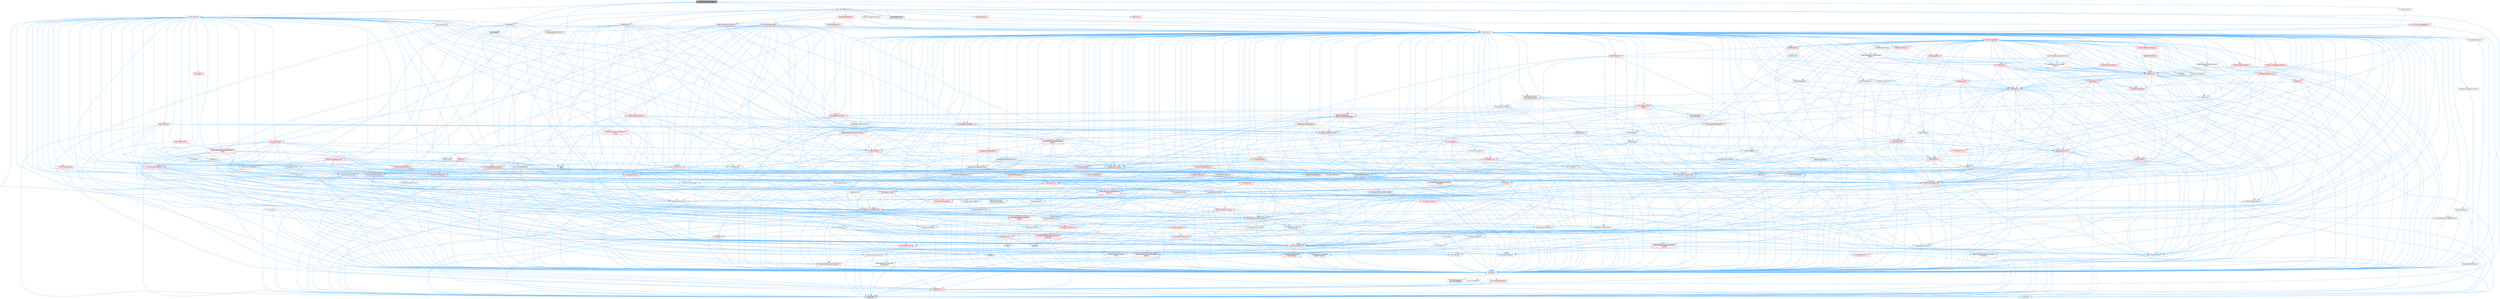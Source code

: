 digraph "NaniteStreamingManager.h"
{
 // INTERACTIVE_SVG=YES
 // LATEX_PDF_SIZE
  bgcolor="transparent";
  edge [fontname=Helvetica,fontsize=10,labelfontname=Helvetica,labelfontsize=10];
  node [fontname=Helvetica,fontsize=10,shape=box,height=0.2,width=0.4];
  Node1 [id="Node000001",label="NaniteStreamingManager.h",height=0.2,width=0.4,color="gray40", fillcolor="grey60", style="filled", fontcolor="black",tooltip=" "];
  Node1 -> Node2 [id="edge1_Node000001_Node000002",color="steelblue1",style="solid",tooltip=" "];
  Node2 [id="Node000002",label="CoreMinimal.h",height=0.2,width=0.4,color="grey40", fillcolor="white", style="filled",URL="$d7/d67/CoreMinimal_8h.html",tooltip=" "];
  Node2 -> Node3 [id="edge2_Node000002_Node000003",color="steelblue1",style="solid",tooltip=" "];
  Node3 [id="Node000003",label="CoreTypes.h",height=0.2,width=0.4,color="grey40", fillcolor="white", style="filled",URL="$dc/dec/CoreTypes_8h.html",tooltip=" "];
  Node3 -> Node4 [id="edge3_Node000003_Node000004",color="steelblue1",style="solid",tooltip=" "];
  Node4 [id="Node000004",label="HAL/Platform.h",height=0.2,width=0.4,color="red", fillcolor="#FFF0F0", style="filled",URL="$d9/dd0/Platform_8h.html",tooltip=" "];
  Node4 -> Node5 [id="edge4_Node000004_Node000005",color="steelblue1",style="solid",tooltip=" "];
  Node5 [id="Node000005",label="Misc/Build.h",height=0.2,width=0.4,color="grey40", fillcolor="white", style="filled",URL="$d3/dbb/Build_8h.html",tooltip=" "];
  Node4 -> Node7 [id="edge5_Node000004_Node000007",color="steelblue1",style="solid",tooltip=" "];
  Node7 [id="Node000007",label="type_traits",height=0.2,width=0.4,color="grey60", fillcolor="#E0E0E0", style="filled",tooltip=" "];
  Node3 -> Node14 [id="edge6_Node000003_Node000014",color="steelblue1",style="solid",tooltip=" "];
  Node14 [id="Node000014",label="ProfilingDebugging\l/UMemoryDefines.h",height=0.2,width=0.4,color="grey40", fillcolor="white", style="filled",URL="$d2/da2/UMemoryDefines_8h.html",tooltip=" "];
  Node3 -> Node15 [id="edge7_Node000003_Node000015",color="steelblue1",style="solid",tooltip=" "];
  Node15 [id="Node000015",label="Misc/CoreMiscDefines.h",height=0.2,width=0.4,color="red", fillcolor="#FFF0F0", style="filled",URL="$da/d38/CoreMiscDefines_8h.html",tooltip=" "];
  Node15 -> Node4 [id="edge8_Node000015_Node000004",color="steelblue1",style="solid",tooltip=" "];
  Node3 -> Node16 [id="edge9_Node000003_Node000016",color="steelblue1",style="solid",tooltip=" "];
  Node16 [id="Node000016",label="Misc/CoreDefines.h",height=0.2,width=0.4,color="grey40", fillcolor="white", style="filled",URL="$d3/dd2/CoreDefines_8h.html",tooltip=" "];
  Node2 -> Node17 [id="edge10_Node000002_Node000017",color="steelblue1",style="solid",tooltip=" "];
  Node17 [id="Node000017",label="CoreFwd.h",height=0.2,width=0.4,color="grey40", fillcolor="white", style="filled",URL="$d1/d1e/CoreFwd_8h.html",tooltip=" "];
  Node17 -> Node3 [id="edge11_Node000017_Node000003",color="steelblue1",style="solid",tooltip=" "];
  Node17 -> Node18 [id="edge12_Node000017_Node000018",color="steelblue1",style="solid",tooltip=" "];
  Node18 [id="Node000018",label="Containers/ContainersFwd.h",height=0.2,width=0.4,color="grey40", fillcolor="white", style="filled",URL="$d4/d0a/ContainersFwd_8h.html",tooltip=" "];
  Node18 -> Node4 [id="edge13_Node000018_Node000004",color="steelblue1",style="solid",tooltip=" "];
  Node18 -> Node3 [id="edge14_Node000018_Node000003",color="steelblue1",style="solid",tooltip=" "];
  Node18 -> Node19 [id="edge15_Node000018_Node000019",color="steelblue1",style="solid",tooltip=" "];
  Node19 [id="Node000019",label="Traits/IsContiguousContainer.h",height=0.2,width=0.4,color="red", fillcolor="#FFF0F0", style="filled",URL="$d5/d3c/IsContiguousContainer_8h.html",tooltip=" "];
  Node19 -> Node3 [id="edge16_Node000019_Node000003",color="steelblue1",style="solid",tooltip=" "];
  Node17 -> Node22 [id="edge17_Node000017_Node000022",color="steelblue1",style="solid",tooltip=" "];
  Node22 [id="Node000022",label="Math/MathFwd.h",height=0.2,width=0.4,color="grey40", fillcolor="white", style="filled",URL="$d2/d10/MathFwd_8h.html",tooltip=" "];
  Node22 -> Node4 [id="edge18_Node000022_Node000004",color="steelblue1",style="solid",tooltip=" "];
  Node17 -> Node23 [id="edge19_Node000017_Node000023",color="steelblue1",style="solid",tooltip=" "];
  Node23 [id="Node000023",label="UObject/UObjectHierarchy\lFwd.h",height=0.2,width=0.4,color="grey40", fillcolor="white", style="filled",URL="$d3/d13/UObjectHierarchyFwd_8h.html",tooltip=" "];
  Node2 -> Node23 [id="edge20_Node000002_Node000023",color="steelblue1",style="solid",tooltip=" "];
  Node2 -> Node18 [id="edge21_Node000002_Node000018",color="steelblue1",style="solid",tooltip=" "];
  Node2 -> Node24 [id="edge22_Node000002_Node000024",color="steelblue1",style="solid",tooltip=" "];
  Node24 [id="Node000024",label="Misc/VarArgs.h",height=0.2,width=0.4,color="grey40", fillcolor="white", style="filled",URL="$d5/d6f/VarArgs_8h.html",tooltip=" "];
  Node24 -> Node3 [id="edge23_Node000024_Node000003",color="steelblue1",style="solid",tooltip=" "];
  Node2 -> Node25 [id="edge24_Node000002_Node000025",color="steelblue1",style="solid",tooltip=" "];
  Node25 [id="Node000025",label="Logging/LogVerbosity.h",height=0.2,width=0.4,color="grey40", fillcolor="white", style="filled",URL="$d2/d8f/LogVerbosity_8h.html",tooltip=" "];
  Node25 -> Node3 [id="edge25_Node000025_Node000003",color="steelblue1",style="solid",tooltip=" "];
  Node2 -> Node26 [id="edge26_Node000002_Node000026",color="steelblue1",style="solid",tooltip=" "];
  Node26 [id="Node000026",label="Misc/OutputDevice.h",height=0.2,width=0.4,color="grey40", fillcolor="white", style="filled",URL="$d7/d32/OutputDevice_8h.html",tooltip=" "];
  Node26 -> Node17 [id="edge27_Node000026_Node000017",color="steelblue1",style="solid",tooltip=" "];
  Node26 -> Node3 [id="edge28_Node000026_Node000003",color="steelblue1",style="solid",tooltip=" "];
  Node26 -> Node25 [id="edge29_Node000026_Node000025",color="steelblue1",style="solid",tooltip=" "];
  Node26 -> Node24 [id="edge30_Node000026_Node000024",color="steelblue1",style="solid",tooltip=" "];
  Node26 -> Node27 [id="edge31_Node000026_Node000027",color="steelblue1",style="solid",tooltip=" "];
  Node27 [id="Node000027",label="Templates/IsArrayOrRefOf\lTypeByPredicate.h",height=0.2,width=0.4,color="grey40", fillcolor="white", style="filled",URL="$d6/da1/IsArrayOrRefOfTypeByPredicate_8h.html",tooltip=" "];
  Node27 -> Node3 [id="edge32_Node000027_Node000003",color="steelblue1",style="solid",tooltip=" "];
  Node26 -> Node28 [id="edge33_Node000026_Node000028",color="steelblue1",style="solid",tooltip=" "];
  Node28 [id="Node000028",label="Templates/IsValidVariadic\lFunctionArg.h",height=0.2,width=0.4,color="red", fillcolor="#FFF0F0", style="filled",URL="$d0/dc8/IsValidVariadicFunctionArg_8h.html",tooltip=" "];
  Node28 -> Node3 [id="edge34_Node000028_Node000003",color="steelblue1",style="solid",tooltip=" "];
  Node28 -> Node7 [id="edge35_Node000028_Node000007",color="steelblue1",style="solid",tooltip=" "];
  Node26 -> Node30 [id="edge36_Node000026_Node000030",color="steelblue1",style="solid",tooltip=" "];
  Node30 [id="Node000030",label="Traits/IsCharEncodingCompatible\lWith.h",height=0.2,width=0.4,color="red", fillcolor="#FFF0F0", style="filled",URL="$df/dd1/IsCharEncodingCompatibleWith_8h.html",tooltip=" "];
  Node30 -> Node7 [id="edge37_Node000030_Node000007",color="steelblue1",style="solid",tooltip=" "];
  Node2 -> Node32 [id="edge38_Node000002_Node000032",color="steelblue1",style="solid",tooltip=" "];
  Node32 [id="Node000032",label="HAL/PlatformCrt.h",height=0.2,width=0.4,color="red", fillcolor="#FFF0F0", style="filled",URL="$d8/d75/PlatformCrt_8h.html",tooltip=" "];
  Node32 -> Node33 [id="edge39_Node000032_Node000033",color="steelblue1",style="solid",tooltip=" "];
  Node33 [id="Node000033",label="new",height=0.2,width=0.4,color="grey60", fillcolor="#E0E0E0", style="filled",tooltip=" "];
  Node32 -> Node34 [id="edge40_Node000032_Node000034",color="steelblue1",style="solid",tooltip=" "];
  Node34 [id="Node000034",label="wchar.h",height=0.2,width=0.4,color="grey60", fillcolor="#E0E0E0", style="filled",tooltip=" "];
  Node2 -> Node42 [id="edge41_Node000002_Node000042",color="steelblue1",style="solid",tooltip=" "];
  Node42 [id="Node000042",label="HAL/PlatformMisc.h",height=0.2,width=0.4,color="red", fillcolor="#FFF0F0", style="filled",URL="$d0/df5/PlatformMisc_8h.html",tooltip=" "];
  Node42 -> Node3 [id="edge42_Node000042_Node000003",color="steelblue1",style="solid",tooltip=" "];
  Node2 -> Node61 [id="edge43_Node000002_Node000061",color="steelblue1",style="solid",tooltip=" "];
  Node61 [id="Node000061",label="Misc/AssertionMacros.h",height=0.2,width=0.4,color="red", fillcolor="#FFF0F0", style="filled",URL="$d0/dfa/AssertionMacros_8h.html",tooltip=" "];
  Node61 -> Node3 [id="edge44_Node000061_Node000003",color="steelblue1",style="solid",tooltip=" "];
  Node61 -> Node4 [id="edge45_Node000061_Node000004",color="steelblue1",style="solid",tooltip=" "];
  Node61 -> Node42 [id="edge46_Node000061_Node000042",color="steelblue1",style="solid",tooltip=" "];
  Node61 -> Node62 [id="edge47_Node000061_Node000062",color="steelblue1",style="solid",tooltip=" "];
  Node62 [id="Node000062",label="Templates/EnableIf.h",height=0.2,width=0.4,color="grey40", fillcolor="white", style="filled",URL="$d7/d60/EnableIf_8h.html",tooltip=" "];
  Node62 -> Node3 [id="edge48_Node000062_Node000003",color="steelblue1",style="solid",tooltip=" "];
  Node61 -> Node27 [id="edge49_Node000061_Node000027",color="steelblue1",style="solid",tooltip=" "];
  Node61 -> Node28 [id="edge50_Node000061_Node000028",color="steelblue1",style="solid",tooltip=" "];
  Node61 -> Node30 [id="edge51_Node000061_Node000030",color="steelblue1",style="solid",tooltip=" "];
  Node61 -> Node24 [id="edge52_Node000061_Node000024",color="steelblue1",style="solid",tooltip=" "];
  Node61 -> Node69 [id="edge53_Node000061_Node000069",color="steelblue1",style="solid",tooltip=" "];
  Node69 [id="Node000069",label="atomic",height=0.2,width=0.4,color="grey60", fillcolor="#E0E0E0", style="filled",tooltip=" "];
  Node2 -> Node70 [id="edge54_Node000002_Node000070",color="steelblue1",style="solid",tooltip=" "];
  Node70 [id="Node000070",label="Templates/IsPointer.h",height=0.2,width=0.4,color="grey40", fillcolor="white", style="filled",URL="$d7/d05/IsPointer_8h.html",tooltip=" "];
  Node70 -> Node3 [id="edge55_Node000070_Node000003",color="steelblue1",style="solid",tooltip=" "];
  Node2 -> Node71 [id="edge56_Node000002_Node000071",color="steelblue1",style="solid",tooltip=" "];
  Node71 [id="Node000071",label="HAL/PlatformMemory.h",height=0.2,width=0.4,color="red", fillcolor="#FFF0F0", style="filled",URL="$de/d68/PlatformMemory_8h.html",tooltip=" "];
  Node71 -> Node3 [id="edge57_Node000071_Node000003",color="steelblue1",style="solid",tooltip=" "];
  Node71 -> Node72 [id="edge58_Node000071_Node000072",color="steelblue1",style="solid",tooltip=" "];
  Node72 [id="Node000072",label="GenericPlatform/GenericPlatform\lMemory.h",height=0.2,width=0.4,color="red", fillcolor="#FFF0F0", style="filled",URL="$dd/d22/GenericPlatformMemory_8h.html",tooltip=" "];
  Node72 -> Node17 [id="edge59_Node000072_Node000017",color="steelblue1",style="solid",tooltip=" "];
  Node72 -> Node3 [id="edge60_Node000072_Node000003",color="steelblue1",style="solid",tooltip=" "];
  Node72 -> Node73 [id="edge61_Node000072_Node000073",color="steelblue1",style="solid",tooltip=" "];
  Node73 [id="Node000073",label="HAL/PlatformString.h",height=0.2,width=0.4,color="red", fillcolor="#FFF0F0", style="filled",URL="$db/db5/PlatformString_8h.html",tooltip=" "];
  Node73 -> Node3 [id="edge62_Node000073_Node000003",color="steelblue1",style="solid",tooltip=" "];
  Node72 -> Node34 [id="edge63_Node000072_Node000034",color="steelblue1",style="solid",tooltip=" "];
  Node2 -> Node54 [id="edge64_Node000002_Node000054",color="steelblue1",style="solid",tooltip=" "];
  Node54 [id="Node000054",label="HAL/PlatformAtomics.h",height=0.2,width=0.4,color="red", fillcolor="#FFF0F0", style="filled",URL="$d3/d36/PlatformAtomics_8h.html",tooltip=" "];
  Node54 -> Node3 [id="edge65_Node000054_Node000003",color="steelblue1",style="solid",tooltip=" "];
  Node2 -> Node76 [id="edge66_Node000002_Node000076",color="steelblue1",style="solid",tooltip=" "];
  Node76 [id="Node000076",label="Misc/Exec.h",height=0.2,width=0.4,color="grey40", fillcolor="white", style="filled",URL="$de/ddb/Exec_8h.html",tooltip=" "];
  Node76 -> Node3 [id="edge67_Node000076_Node000003",color="steelblue1",style="solid",tooltip=" "];
  Node76 -> Node61 [id="edge68_Node000076_Node000061",color="steelblue1",style="solid",tooltip=" "];
  Node2 -> Node77 [id="edge69_Node000002_Node000077",color="steelblue1",style="solid",tooltip=" "];
  Node77 [id="Node000077",label="HAL/MemoryBase.h",height=0.2,width=0.4,color="red", fillcolor="#FFF0F0", style="filled",URL="$d6/d9f/MemoryBase_8h.html",tooltip=" "];
  Node77 -> Node3 [id="edge70_Node000077_Node000003",color="steelblue1",style="solid",tooltip=" "];
  Node77 -> Node54 [id="edge71_Node000077_Node000054",color="steelblue1",style="solid",tooltip=" "];
  Node77 -> Node32 [id="edge72_Node000077_Node000032",color="steelblue1",style="solid",tooltip=" "];
  Node77 -> Node76 [id="edge73_Node000077_Node000076",color="steelblue1",style="solid",tooltip=" "];
  Node77 -> Node26 [id="edge74_Node000077_Node000026",color="steelblue1",style="solid",tooltip=" "];
  Node2 -> Node87 [id="edge75_Node000002_Node000087",color="steelblue1",style="solid",tooltip=" "];
  Node87 [id="Node000087",label="HAL/UnrealMemory.h",height=0.2,width=0.4,color="red", fillcolor="#FFF0F0", style="filled",URL="$d9/d96/UnrealMemory_8h.html",tooltip=" "];
  Node87 -> Node3 [id="edge76_Node000087_Node000003",color="steelblue1",style="solid",tooltip=" "];
  Node87 -> Node72 [id="edge77_Node000087_Node000072",color="steelblue1",style="solid",tooltip=" "];
  Node87 -> Node77 [id="edge78_Node000087_Node000077",color="steelblue1",style="solid",tooltip=" "];
  Node87 -> Node71 [id="edge79_Node000087_Node000071",color="steelblue1",style="solid",tooltip=" "];
  Node87 -> Node70 [id="edge80_Node000087_Node000070",color="steelblue1",style="solid",tooltip=" "];
  Node2 -> Node89 [id="edge81_Node000002_Node000089",color="steelblue1",style="solid",tooltip=" "];
  Node89 [id="Node000089",label="Templates/IsArithmetic.h",height=0.2,width=0.4,color="grey40", fillcolor="white", style="filled",URL="$d2/d5d/IsArithmetic_8h.html",tooltip=" "];
  Node89 -> Node3 [id="edge82_Node000089_Node000003",color="steelblue1",style="solid",tooltip=" "];
  Node2 -> Node83 [id="edge83_Node000002_Node000083",color="steelblue1",style="solid",tooltip=" "];
  Node83 [id="Node000083",label="Templates/AndOrNot.h",height=0.2,width=0.4,color="grey40", fillcolor="white", style="filled",URL="$db/d0a/AndOrNot_8h.html",tooltip=" "];
  Node83 -> Node3 [id="edge84_Node000083_Node000003",color="steelblue1",style="solid",tooltip=" "];
  Node2 -> Node90 [id="edge85_Node000002_Node000090",color="steelblue1",style="solid",tooltip=" "];
  Node90 [id="Node000090",label="Templates/IsPODType.h",height=0.2,width=0.4,color="grey40", fillcolor="white", style="filled",URL="$d7/db1/IsPODType_8h.html",tooltip=" "];
  Node90 -> Node3 [id="edge86_Node000090_Node000003",color="steelblue1",style="solid",tooltip=" "];
  Node2 -> Node91 [id="edge87_Node000002_Node000091",color="steelblue1",style="solid",tooltip=" "];
  Node91 [id="Node000091",label="Templates/IsUECoreType.h",height=0.2,width=0.4,color="grey40", fillcolor="white", style="filled",URL="$d1/db8/IsUECoreType_8h.html",tooltip=" "];
  Node91 -> Node3 [id="edge88_Node000091_Node000003",color="steelblue1",style="solid",tooltip=" "];
  Node91 -> Node7 [id="edge89_Node000091_Node000007",color="steelblue1",style="solid",tooltip=" "];
  Node2 -> Node84 [id="edge90_Node000002_Node000084",color="steelblue1",style="solid",tooltip=" "];
  Node84 [id="Node000084",label="Templates/IsTriviallyCopy\lConstructible.h",height=0.2,width=0.4,color="grey40", fillcolor="white", style="filled",URL="$d3/d78/IsTriviallyCopyConstructible_8h.html",tooltip=" "];
  Node84 -> Node3 [id="edge91_Node000084_Node000003",color="steelblue1",style="solid",tooltip=" "];
  Node84 -> Node7 [id="edge92_Node000084_Node000007",color="steelblue1",style="solid",tooltip=" "];
  Node2 -> Node92 [id="edge93_Node000002_Node000092",color="steelblue1",style="solid",tooltip=" "];
  Node92 [id="Node000092",label="Templates/UnrealTypeTraits.h",height=0.2,width=0.4,color="red", fillcolor="#FFF0F0", style="filled",URL="$d2/d2d/UnrealTypeTraits_8h.html",tooltip=" "];
  Node92 -> Node3 [id="edge94_Node000092_Node000003",color="steelblue1",style="solid",tooltip=" "];
  Node92 -> Node70 [id="edge95_Node000092_Node000070",color="steelblue1",style="solid",tooltip=" "];
  Node92 -> Node61 [id="edge96_Node000092_Node000061",color="steelblue1",style="solid",tooltip=" "];
  Node92 -> Node83 [id="edge97_Node000092_Node000083",color="steelblue1",style="solid",tooltip=" "];
  Node92 -> Node62 [id="edge98_Node000092_Node000062",color="steelblue1",style="solid",tooltip=" "];
  Node92 -> Node89 [id="edge99_Node000092_Node000089",color="steelblue1",style="solid",tooltip=" "];
  Node92 -> Node90 [id="edge100_Node000092_Node000090",color="steelblue1",style="solid",tooltip=" "];
  Node92 -> Node91 [id="edge101_Node000092_Node000091",color="steelblue1",style="solid",tooltip=" "];
  Node92 -> Node84 [id="edge102_Node000092_Node000084",color="steelblue1",style="solid",tooltip=" "];
  Node2 -> Node62 [id="edge103_Node000002_Node000062",color="steelblue1",style="solid",tooltip=" "];
  Node2 -> Node94 [id="edge104_Node000002_Node000094",color="steelblue1",style="solid",tooltip=" "];
  Node94 [id="Node000094",label="Templates/RemoveReference.h",height=0.2,width=0.4,color="grey40", fillcolor="white", style="filled",URL="$da/dbe/RemoveReference_8h.html",tooltip=" "];
  Node94 -> Node3 [id="edge105_Node000094_Node000003",color="steelblue1",style="solid",tooltip=" "];
  Node2 -> Node95 [id="edge106_Node000002_Node000095",color="steelblue1",style="solid",tooltip=" "];
  Node95 [id="Node000095",label="Templates/IntegralConstant.h",height=0.2,width=0.4,color="grey40", fillcolor="white", style="filled",URL="$db/d1b/IntegralConstant_8h.html",tooltip=" "];
  Node95 -> Node3 [id="edge107_Node000095_Node000003",color="steelblue1",style="solid",tooltip=" "];
  Node2 -> Node96 [id="edge108_Node000002_Node000096",color="steelblue1",style="solid",tooltip=" "];
  Node96 [id="Node000096",label="Templates/IsClass.h",height=0.2,width=0.4,color="grey40", fillcolor="white", style="filled",URL="$db/dcb/IsClass_8h.html",tooltip=" "];
  Node96 -> Node3 [id="edge109_Node000096_Node000003",color="steelblue1",style="solid",tooltip=" "];
  Node2 -> Node97 [id="edge110_Node000002_Node000097",color="steelblue1",style="solid",tooltip=" "];
  Node97 [id="Node000097",label="Templates/TypeCompatible\lBytes.h",height=0.2,width=0.4,color="red", fillcolor="#FFF0F0", style="filled",URL="$df/d0a/TypeCompatibleBytes_8h.html",tooltip=" "];
  Node97 -> Node3 [id="edge111_Node000097_Node000003",color="steelblue1",style="solid",tooltip=" "];
  Node97 -> Node33 [id="edge112_Node000097_Node000033",color="steelblue1",style="solid",tooltip=" "];
  Node97 -> Node7 [id="edge113_Node000097_Node000007",color="steelblue1",style="solid",tooltip=" "];
  Node2 -> Node19 [id="edge114_Node000002_Node000019",color="steelblue1",style="solid",tooltip=" "];
  Node2 -> Node98 [id="edge115_Node000002_Node000098",color="steelblue1",style="solid",tooltip=" "];
  Node98 [id="Node000098",label="Templates/UnrealTemplate.h",height=0.2,width=0.4,color="red", fillcolor="#FFF0F0", style="filled",URL="$d4/d24/UnrealTemplate_8h.html",tooltip=" "];
  Node98 -> Node3 [id="edge116_Node000098_Node000003",color="steelblue1",style="solid",tooltip=" "];
  Node98 -> Node70 [id="edge117_Node000098_Node000070",color="steelblue1",style="solid",tooltip=" "];
  Node98 -> Node87 [id="edge118_Node000098_Node000087",color="steelblue1",style="solid",tooltip=" "];
  Node98 -> Node92 [id="edge119_Node000098_Node000092",color="steelblue1",style="solid",tooltip=" "];
  Node98 -> Node94 [id="edge120_Node000098_Node000094",color="steelblue1",style="solid",tooltip=" "];
  Node98 -> Node97 [id="edge121_Node000098_Node000097",color="steelblue1",style="solid",tooltip=" "];
  Node98 -> Node19 [id="edge122_Node000098_Node000019",color="steelblue1",style="solid",tooltip=" "];
  Node98 -> Node7 [id="edge123_Node000098_Node000007",color="steelblue1",style="solid",tooltip=" "];
  Node2 -> Node47 [id="edge124_Node000002_Node000047",color="steelblue1",style="solid",tooltip=" "];
  Node47 [id="Node000047",label="Math/NumericLimits.h",height=0.2,width=0.4,color="grey40", fillcolor="white", style="filled",URL="$df/d1b/NumericLimits_8h.html",tooltip=" "];
  Node47 -> Node3 [id="edge125_Node000047_Node000003",color="steelblue1",style="solid",tooltip=" "];
  Node2 -> Node102 [id="edge126_Node000002_Node000102",color="steelblue1",style="solid",tooltip=" "];
  Node102 [id="Node000102",label="HAL/PlatformMath.h",height=0.2,width=0.4,color="red", fillcolor="#FFF0F0", style="filled",URL="$dc/d53/PlatformMath_8h.html",tooltip=" "];
  Node102 -> Node3 [id="edge127_Node000102_Node000003",color="steelblue1",style="solid",tooltip=" "];
  Node2 -> Node85 [id="edge128_Node000002_Node000085",color="steelblue1",style="solid",tooltip=" "];
  Node85 [id="Node000085",label="Templates/IsTriviallyCopy\lAssignable.h",height=0.2,width=0.4,color="grey40", fillcolor="white", style="filled",URL="$d2/df2/IsTriviallyCopyAssignable_8h.html",tooltip=" "];
  Node85 -> Node3 [id="edge129_Node000085_Node000003",color="steelblue1",style="solid",tooltip=" "];
  Node85 -> Node7 [id="edge130_Node000085_Node000007",color="steelblue1",style="solid",tooltip=" "];
  Node2 -> Node110 [id="edge131_Node000002_Node000110",color="steelblue1",style="solid",tooltip=" "];
  Node110 [id="Node000110",label="Templates/MemoryOps.h",height=0.2,width=0.4,color="red", fillcolor="#FFF0F0", style="filled",URL="$db/dea/MemoryOps_8h.html",tooltip=" "];
  Node110 -> Node3 [id="edge132_Node000110_Node000003",color="steelblue1",style="solid",tooltip=" "];
  Node110 -> Node87 [id="edge133_Node000110_Node000087",color="steelblue1",style="solid",tooltip=" "];
  Node110 -> Node85 [id="edge134_Node000110_Node000085",color="steelblue1",style="solid",tooltip=" "];
  Node110 -> Node84 [id="edge135_Node000110_Node000084",color="steelblue1",style="solid",tooltip=" "];
  Node110 -> Node92 [id="edge136_Node000110_Node000092",color="steelblue1",style="solid",tooltip=" "];
  Node110 -> Node33 [id="edge137_Node000110_Node000033",color="steelblue1",style="solid",tooltip=" "];
  Node110 -> Node7 [id="edge138_Node000110_Node000007",color="steelblue1",style="solid",tooltip=" "];
  Node2 -> Node111 [id="edge139_Node000002_Node000111",color="steelblue1",style="solid",tooltip=" "];
  Node111 [id="Node000111",label="Containers/ContainerAllocation\lPolicies.h",height=0.2,width=0.4,color="red", fillcolor="#FFF0F0", style="filled",URL="$d7/dff/ContainerAllocationPolicies_8h.html",tooltip=" "];
  Node111 -> Node3 [id="edge140_Node000111_Node000003",color="steelblue1",style="solid",tooltip=" "];
  Node111 -> Node111 [id="edge141_Node000111_Node000111",color="steelblue1",style="solid",tooltip=" "];
  Node111 -> Node102 [id="edge142_Node000111_Node000102",color="steelblue1",style="solid",tooltip=" "];
  Node111 -> Node87 [id="edge143_Node000111_Node000087",color="steelblue1",style="solid",tooltip=" "];
  Node111 -> Node47 [id="edge144_Node000111_Node000047",color="steelblue1",style="solid",tooltip=" "];
  Node111 -> Node61 [id="edge145_Node000111_Node000061",color="steelblue1",style="solid",tooltip=" "];
  Node111 -> Node110 [id="edge146_Node000111_Node000110",color="steelblue1",style="solid",tooltip=" "];
  Node111 -> Node97 [id="edge147_Node000111_Node000097",color="steelblue1",style="solid",tooltip=" "];
  Node111 -> Node7 [id="edge148_Node000111_Node000007",color="steelblue1",style="solid",tooltip=" "];
  Node2 -> Node114 [id="edge149_Node000002_Node000114",color="steelblue1",style="solid",tooltip=" "];
  Node114 [id="Node000114",label="Templates/IsEnumClass.h",height=0.2,width=0.4,color="grey40", fillcolor="white", style="filled",URL="$d7/d15/IsEnumClass_8h.html",tooltip=" "];
  Node114 -> Node3 [id="edge150_Node000114_Node000003",color="steelblue1",style="solid",tooltip=" "];
  Node114 -> Node83 [id="edge151_Node000114_Node000083",color="steelblue1",style="solid",tooltip=" "];
  Node2 -> Node115 [id="edge152_Node000002_Node000115",color="steelblue1",style="solid",tooltip=" "];
  Node115 [id="Node000115",label="HAL/PlatformProperties.h",height=0.2,width=0.4,color="red", fillcolor="#FFF0F0", style="filled",URL="$d9/db0/PlatformProperties_8h.html",tooltip=" "];
  Node115 -> Node3 [id="edge153_Node000115_Node000003",color="steelblue1",style="solid",tooltip=" "];
  Node2 -> Node118 [id="edge154_Node000002_Node000118",color="steelblue1",style="solid",tooltip=" "];
  Node118 [id="Node000118",label="Misc/EngineVersionBase.h",height=0.2,width=0.4,color="grey40", fillcolor="white", style="filled",URL="$d5/d2b/EngineVersionBase_8h.html",tooltip=" "];
  Node118 -> Node3 [id="edge155_Node000118_Node000003",color="steelblue1",style="solid",tooltip=" "];
  Node2 -> Node119 [id="edge156_Node000002_Node000119",color="steelblue1",style="solid",tooltip=" "];
  Node119 [id="Node000119",label="Internationalization\l/TextNamespaceFwd.h",height=0.2,width=0.4,color="grey40", fillcolor="white", style="filled",URL="$d8/d97/TextNamespaceFwd_8h.html",tooltip=" "];
  Node119 -> Node3 [id="edge157_Node000119_Node000003",color="steelblue1",style="solid",tooltip=" "];
  Node2 -> Node120 [id="edge158_Node000002_Node000120",color="steelblue1",style="solid",tooltip=" "];
  Node120 [id="Node000120",label="Serialization/Archive.h",height=0.2,width=0.4,color="red", fillcolor="#FFF0F0", style="filled",URL="$d7/d3b/Archive_8h.html",tooltip=" "];
  Node120 -> Node17 [id="edge159_Node000120_Node000017",color="steelblue1",style="solid",tooltip=" "];
  Node120 -> Node3 [id="edge160_Node000120_Node000003",color="steelblue1",style="solid",tooltip=" "];
  Node120 -> Node115 [id="edge161_Node000120_Node000115",color="steelblue1",style="solid",tooltip=" "];
  Node120 -> Node119 [id="edge162_Node000120_Node000119",color="steelblue1",style="solid",tooltip=" "];
  Node120 -> Node22 [id="edge163_Node000120_Node000022",color="steelblue1",style="solid",tooltip=" "];
  Node120 -> Node61 [id="edge164_Node000120_Node000061",color="steelblue1",style="solid",tooltip=" "];
  Node120 -> Node5 [id="edge165_Node000120_Node000005",color="steelblue1",style="solid",tooltip=" "];
  Node120 -> Node118 [id="edge166_Node000120_Node000118",color="steelblue1",style="solid",tooltip=" "];
  Node120 -> Node24 [id="edge167_Node000120_Node000024",color="steelblue1",style="solid",tooltip=" "];
  Node120 -> Node62 [id="edge168_Node000120_Node000062",color="steelblue1",style="solid",tooltip=" "];
  Node120 -> Node27 [id="edge169_Node000120_Node000027",color="steelblue1",style="solid",tooltip=" "];
  Node120 -> Node114 [id="edge170_Node000120_Node000114",color="steelblue1",style="solid",tooltip=" "];
  Node120 -> Node28 [id="edge171_Node000120_Node000028",color="steelblue1",style="solid",tooltip=" "];
  Node120 -> Node98 [id="edge172_Node000120_Node000098",color="steelblue1",style="solid",tooltip=" "];
  Node120 -> Node30 [id="edge173_Node000120_Node000030",color="steelblue1",style="solid",tooltip=" "];
  Node120 -> Node123 [id="edge174_Node000120_Node000123",color="steelblue1",style="solid",tooltip=" "];
  Node123 [id="Node000123",label="UObject/ObjectVersion.h",height=0.2,width=0.4,color="grey40", fillcolor="white", style="filled",URL="$da/d63/ObjectVersion_8h.html",tooltip=" "];
  Node123 -> Node3 [id="edge175_Node000123_Node000003",color="steelblue1",style="solid",tooltip=" "];
  Node2 -> Node124 [id="edge176_Node000002_Node000124",color="steelblue1",style="solid",tooltip=" "];
  Node124 [id="Node000124",label="Templates/Less.h",height=0.2,width=0.4,color="grey40", fillcolor="white", style="filled",URL="$de/dc8/Less_8h.html",tooltip=" "];
  Node124 -> Node3 [id="edge177_Node000124_Node000003",color="steelblue1",style="solid",tooltip=" "];
  Node124 -> Node98 [id="edge178_Node000124_Node000098",color="steelblue1",style="solid",tooltip=" "];
  Node2 -> Node125 [id="edge179_Node000002_Node000125",color="steelblue1",style="solid",tooltip=" "];
  Node125 [id="Node000125",label="Templates/Sorting.h",height=0.2,width=0.4,color="red", fillcolor="#FFF0F0", style="filled",URL="$d3/d9e/Sorting_8h.html",tooltip=" "];
  Node125 -> Node3 [id="edge180_Node000125_Node000003",color="steelblue1",style="solid",tooltip=" "];
  Node125 -> Node102 [id="edge181_Node000125_Node000102",color="steelblue1",style="solid",tooltip=" "];
  Node125 -> Node124 [id="edge182_Node000125_Node000124",color="steelblue1",style="solid",tooltip=" "];
  Node2 -> Node136 [id="edge183_Node000002_Node000136",color="steelblue1",style="solid",tooltip=" "];
  Node136 [id="Node000136",label="Misc/Char.h",height=0.2,width=0.4,color="red", fillcolor="#FFF0F0", style="filled",URL="$d0/d58/Char_8h.html",tooltip=" "];
  Node136 -> Node3 [id="edge184_Node000136_Node000003",color="steelblue1",style="solid",tooltip=" "];
  Node136 -> Node7 [id="edge185_Node000136_Node000007",color="steelblue1",style="solid",tooltip=" "];
  Node2 -> Node139 [id="edge186_Node000002_Node000139",color="steelblue1",style="solid",tooltip=" "];
  Node139 [id="Node000139",label="GenericPlatform/GenericPlatform\lStricmp.h",height=0.2,width=0.4,color="grey40", fillcolor="white", style="filled",URL="$d2/d86/GenericPlatformStricmp_8h.html",tooltip=" "];
  Node139 -> Node3 [id="edge187_Node000139_Node000003",color="steelblue1",style="solid",tooltip=" "];
  Node2 -> Node140 [id="edge188_Node000002_Node000140",color="steelblue1",style="solid",tooltip=" "];
  Node140 [id="Node000140",label="GenericPlatform/GenericPlatform\lString.h",height=0.2,width=0.4,color="red", fillcolor="#FFF0F0", style="filled",URL="$dd/d20/GenericPlatformString_8h.html",tooltip=" "];
  Node140 -> Node3 [id="edge189_Node000140_Node000003",color="steelblue1",style="solid",tooltip=" "];
  Node140 -> Node139 [id="edge190_Node000140_Node000139",color="steelblue1",style="solid",tooltip=" "];
  Node140 -> Node62 [id="edge191_Node000140_Node000062",color="steelblue1",style="solid",tooltip=" "];
  Node140 -> Node30 [id="edge192_Node000140_Node000030",color="steelblue1",style="solid",tooltip=" "];
  Node140 -> Node7 [id="edge193_Node000140_Node000007",color="steelblue1",style="solid",tooltip=" "];
  Node2 -> Node73 [id="edge194_Node000002_Node000073",color="steelblue1",style="solid",tooltip=" "];
  Node2 -> Node143 [id="edge195_Node000002_Node000143",color="steelblue1",style="solid",tooltip=" "];
  Node143 [id="Node000143",label="Misc/CString.h",height=0.2,width=0.4,color="grey40", fillcolor="white", style="filled",URL="$d2/d49/CString_8h.html",tooltip=" "];
  Node143 -> Node3 [id="edge196_Node000143_Node000003",color="steelblue1",style="solid",tooltip=" "];
  Node143 -> Node32 [id="edge197_Node000143_Node000032",color="steelblue1",style="solid",tooltip=" "];
  Node143 -> Node73 [id="edge198_Node000143_Node000073",color="steelblue1",style="solid",tooltip=" "];
  Node143 -> Node61 [id="edge199_Node000143_Node000061",color="steelblue1",style="solid",tooltip=" "];
  Node143 -> Node136 [id="edge200_Node000143_Node000136",color="steelblue1",style="solid",tooltip=" "];
  Node143 -> Node24 [id="edge201_Node000143_Node000024",color="steelblue1",style="solid",tooltip=" "];
  Node143 -> Node27 [id="edge202_Node000143_Node000027",color="steelblue1",style="solid",tooltip=" "];
  Node143 -> Node28 [id="edge203_Node000143_Node000028",color="steelblue1",style="solid",tooltip=" "];
  Node143 -> Node30 [id="edge204_Node000143_Node000030",color="steelblue1",style="solid",tooltip=" "];
  Node2 -> Node144 [id="edge205_Node000002_Node000144",color="steelblue1",style="solid",tooltip=" "];
  Node144 [id="Node000144",label="Misc/Crc.h",height=0.2,width=0.4,color="red", fillcolor="#FFF0F0", style="filled",URL="$d4/dd2/Crc_8h.html",tooltip=" "];
  Node144 -> Node3 [id="edge206_Node000144_Node000003",color="steelblue1",style="solid",tooltip=" "];
  Node144 -> Node73 [id="edge207_Node000144_Node000073",color="steelblue1",style="solid",tooltip=" "];
  Node144 -> Node61 [id="edge208_Node000144_Node000061",color="steelblue1",style="solid",tooltip=" "];
  Node144 -> Node143 [id="edge209_Node000144_Node000143",color="steelblue1",style="solid",tooltip=" "];
  Node144 -> Node136 [id="edge210_Node000144_Node000136",color="steelblue1",style="solid",tooltip=" "];
  Node144 -> Node92 [id="edge211_Node000144_Node000092",color="steelblue1",style="solid",tooltip=" "];
  Node2 -> Node135 [id="edge212_Node000002_Node000135",color="steelblue1",style="solid",tooltip=" "];
  Node135 [id="Node000135",label="Math/UnrealMathUtility.h",height=0.2,width=0.4,color="red", fillcolor="#FFF0F0", style="filled",URL="$db/db8/UnrealMathUtility_8h.html",tooltip=" "];
  Node135 -> Node3 [id="edge213_Node000135_Node000003",color="steelblue1",style="solid",tooltip=" "];
  Node135 -> Node61 [id="edge214_Node000135_Node000061",color="steelblue1",style="solid",tooltip=" "];
  Node135 -> Node102 [id="edge215_Node000135_Node000102",color="steelblue1",style="solid",tooltip=" "];
  Node135 -> Node22 [id="edge216_Node000135_Node000022",color="steelblue1",style="solid",tooltip=" "];
  Node2 -> Node145 [id="edge217_Node000002_Node000145",color="steelblue1",style="solid",tooltip=" "];
  Node145 [id="Node000145",label="Containers/UnrealString.h",height=0.2,width=0.4,color="red", fillcolor="#FFF0F0", style="filled",URL="$d5/dba/UnrealString_8h.html",tooltip=" "];
  Node2 -> Node149 [id="edge218_Node000002_Node000149",color="steelblue1",style="solid",tooltip=" "];
  Node149 [id="Node000149",label="Containers/Array.h",height=0.2,width=0.4,color="red", fillcolor="#FFF0F0", style="filled",URL="$df/dd0/Array_8h.html",tooltip=" "];
  Node149 -> Node3 [id="edge219_Node000149_Node000003",color="steelblue1",style="solid",tooltip=" "];
  Node149 -> Node61 [id="edge220_Node000149_Node000061",color="steelblue1",style="solid",tooltip=" "];
  Node149 -> Node87 [id="edge221_Node000149_Node000087",color="steelblue1",style="solid",tooltip=" "];
  Node149 -> Node92 [id="edge222_Node000149_Node000092",color="steelblue1",style="solid",tooltip=" "];
  Node149 -> Node98 [id="edge223_Node000149_Node000098",color="steelblue1",style="solid",tooltip=" "];
  Node149 -> Node111 [id="edge224_Node000149_Node000111",color="steelblue1",style="solid",tooltip=" "];
  Node149 -> Node120 [id="edge225_Node000149_Node000120",color="steelblue1",style="solid",tooltip=" "];
  Node149 -> Node128 [id="edge226_Node000149_Node000128",color="steelblue1",style="solid",tooltip=" "];
  Node128 [id="Node000128",label="Templates/Invoke.h",height=0.2,width=0.4,color="red", fillcolor="#FFF0F0", style="filled",URL="$d7/deb/Invoke_8h.html",tooltip=" "];
  Node128 -> Node3 [id="edge227_Node000128_Node000003",color="steelblue1",style="solid",tooltip=" "];
  Node128 -> Node98 [id="edge228_Node000128_Node000098",color="steelblue1",style="solid",tooltip=" "];
  Node128 -> Node7 [id="edge229_Node000128_Node000007",color="steelblue1",style="solid",tooltip=" "];
  Node149 -> Node124 [id="edge230_Node000149_Node000124",color="steelblue1",style="solid",tooltip=" "];
  Node149 -> Node125 [id="edge231_Node000149_Node000125",color="steelblue1",style="solid",tooltip=" "];
  Node149 -> Node172 [id="edge232_Node000149_Node000172",color="steelblue1",style="solid",tooltip=" "];
  Node172 [id="Node000172",label="Templates/AlignmentTemplates.h",height=0.2,width=0.4,color="red", fillcolor="#FFF0F0", style="filled",URL="$dd/d32/AlignmentTemplates_8h.html",tooltip=" "];
  Node172 -> Node3 [id="edge233_Node000172_Node000003",color="steelblue1",style="solid",tooltip=" "];
  Node172 -> Node70 [id="edge234_Node000172_Node000070",color="steelblue1",style="solid",tooltip=" "];
  Node149 -> Node7 [id="edge235_Node000149_Node000007",color="steelblue1",style="solid",tooltip=" "];
  Node2 -> Node173 [id="edge236_Node000002_Node000173",color="steelblue1",style="solid",tooltip=" "];
  Node173 [id="Node000173",label="Misc/FrameNumber.h",height=0.2,width=0.4,color="grey40", fillcolor="white", style="filled",URL="$dd/dbd/FrameNumber_8h.html",tooltip=" "];
  Node173 -> Node3 [id="edge237_Node000173_Node000003",color="steelblue1",style="solid",tooltip=" "];
  Node173 -> Node47 [id="edge238_Node000173_Node000047",color="steelblue1",style="solid",tooltip=" "];
  Node173 -> Node135 [id="edge239_Node000173_Node000135",color="steelblue1",style="solid",tooltip=" "];
  Node173 -> Node62 [id="edge240_Node000173_Node000062",color="steelblue1",style="solid",tooltip=" "];
  Node173 -> Node92 [id="edge241_Node000173_Node000092",color="steelblue1",style="solid",tooltip=" "];
  Node2 -> Node174 [id="edge242_Node000002_Node000174",color="steelblue1",style="solid",tooltip=" "];
  Node174 [id="Node000174",label="Misc/Timespan.h",height=0.2,width=0.4,color="grey40", fillcolor="white", style="filled",URL="$da/dd9/Timespan_8h.html",tooltip=" "];
  Node174 -> Node3 [id="edge243_Node000174_Node000003",color="steelblue1",style="solid",tooltip=" "];
  Node174 -> Node175 [id="edge244_Node000174_Node000175",color="steelblue1",style="solid",tooltip=" "];
  Node175 [id="Node000175",label="Math/Interval.h",height=0.2,width=0.4,color="grey40", fillcolor="white", style="filled",URL="$d1/d55/Interval_8h.html",tooltip=" "];
  Node175 -> Node3 [id="edge245_Node000175_Node000003",color="steelblue1",style="solid",tooltip=" "];
  Node175 -> Node89 [id="edge246_Node000175_Node000089",color="steelblue1",style="solid",tooltip=" "];
  Node175 -> Node92 [id="edge247_Node000175_Node000092",color="steelblue1",style="solid",tooltip=" "];
  Node175 -> Node47 [id="edge248_Node000175_Node000047",color="steelblue1",style="solid",tooltip=" "];
  Node175 -> Node135 [id="edge249_Node000175_Node000135",color="steelblue1",style="solid",tooltip=" "];
  Node174 -> Node135 [id="edge250_Node000174_Node000135",color="steelblue1",style="solid",tooltip=" "];
  Node174 -> Node61 [id="edge251_Node000174_Node000061",color="steelblue1",style="solid",tooltip=" "];
  Node2 -> Node176 [id="edge252_Node000002_Node000176",color="steelblue1",style="solid",tooltip=" "];
  Node176 [id="Node000176",label="Containers/StringConv.h",height=0.2,width=0.4,color="red", fillcolor="#FFF0F0", style="filled",URL="$d3/ddf/StringConv_8h.html",tooltip=" "];
  Node176 -> Node3 [id="edge253_Node000176_Node000003",color="steelblue1",style="solid",tooltip=" "];
  Node176 -> Node61 [id="edge254_Node000176_Node000061",color="steelblue1",style="solid",tooltip=" "];
  Node176 -> Node111 [id="edge255_Node000176_Node000111",color="steelblue1",style="solid",tooltip=" "];
  Node176 -> Node149 [id="edge256_Node000176_Node000149",color="steelblue1",style="solid",tooltip=" "];
  Node176 -> Node143 [id="edge257_Node000176_Node000143",color="steelblue1",style="solid",tooltip=" "];
  Node176 -> Node177 [id="edge258_Node000176_Node000177",color="steelblue1",style="solid",tooltip=" "];
  Node177 [id="Node000177",label="Templates/IsArray.h",height=0.2,width=0.4,color="grey40", fillcolor="white", style="filled",URL="$d8/d8d/IsArray_8h.html",tooltip=" "];
  Node177 -> Node3 [id="edge259_Node000177_Node000003",color="steelblue1",style="solid",tooltip=" "];
  Node176 -> Node98 [id="edge260_Node000176_Node000098",color="steelblue1",style="solid",tooltip=" "];
  Node176 -> Node92 [id="edge261_Node000176_Node000092",color="steelblue1",style="solid",tooltip=" "];
  Node176 -> Node30 [id="edge262_Node000176_Node000030",color="steelblue1",style="solid",tooltip=" "];
  Node176 -> Node19 [id="edge263_Node000176_Node000019",color="steelblue1",style="solid",tooltip=" "];
  Node176 -> Node7 [id="edge264_Node000176_Node000007",color="steelblue1",style="solid",tooltip=" "];
  Node2 -> Node178 [id="edge265_Node000002_Node000178",color="steelblue1",style="solid",tooltip=" "];
  Node178 [id="Node000178",label="UObject/UnrealNames.h",height=0.2,width=0.4,color="red", fillcolor="#FFF0F0", style="filled",URL="$d8/db1/UnrealNames_8h.html",tooltip=" "];
  Node178 -> Node3 [id="edge266_Node000178_Node000003",color="steelblue1",style="solid",tooltip=" "];
  Node2 -> Node180 [id="edge267_Node000002_Node000180",color="steelblue1",style="solid",tooltip=" "];
  Node180 [id="Node000180",label="UObject/NameTypes.h",height=0.2,width=0.4,color="red", fillcolor="#FFF0F0", style="filled",URL="$d6/d35/NameTypes_8h.html",tooltip=" "];
  Node180 -> Node3 [id="edge268_Node000180_Node000003",color="steelblue1",style="solid",tooltip=" "];
  Node180 -> Node61 [id="edge269_Node000180_Node000061",color="steelblue1",style="solid",tooltip=" "];
  Node180 -> Node87 [id="edge270_Node000180_Node000087",color="steelblue1",style="solid",tooltip=" "];
  Node180 -> Node92 [id="edge271_Node000180_Node000092",color="steelblue1",style="solid",tooltip=" "];
  Node180 -> Node98 [id="edge272_Node000180_Node000098",color="steelblue1",style="solid",tooltip=" "];
  Node180 -> Node145 [id="edge273_Node000180_Node000145",color="steelblue1",style="solid",tooltip=" "];
  Node180 -> Node181 [id="edge274_Node000180_Node000181",color="steelblue1",style="solid",tooltip=" "];
  Node181 [id="Node000181",label="HAL/CriticalSection.h",height=0.2,width=0.4,color="red", fillcolor="#FFF0F0", style="filled",URL="$d6/d90/CriticalSection_8h.html",tooltip=" "];
  Node180 -> Node176 [id="edge275_Node000180_Node000176",color="steelblue1",style="solid",tooltip=" "];
  Node180 -> Node44 [id="edge276_Node000180_Node000044",color="steelblue1",style="solid",tooltip=" "];
  Node44 [id="Node000044",label="Containers/StringFwd.h",height=0.2,width=0.4,color="red", fillcolor="#FFF0F0", style="filled",URL="$df/d37/StringFwd_8h.html",tooltip=" "];
  Node44 -> Node3 [id="edge277_Node000044_Node000003",color="steelblue1",style="solid",tooltip=" "];
  Node44 -> Node19 [id="edge278_Node000044_Node000019",color="steelblue1",style="solid",tooltip=" "];
  Node180 -> Node178 [id="edge279_Node000180_Node000178",color="steelblue1",style="solid",tooltip=" "];
  Node2 -> Node188 [id="edge280_Node000002_Node000188",color="steelblue1",style="solid",tooltip=" "];
  Node188 [id="Node000188",label="Misc/Parse.h",height=0.2,width=0.4,color="grey40", fillcolor="white", style="filled",URL="$dc/d71/Parse_8h.html",tooltip=" "];
  Node188 -> Node44 [id="edge281_Node000188_Node000044",color="steelblue1",style="solid",tooltip=" "];
  Node188 -> Node145 [id="edge282_Node000188_Node000145",color="steelblue1",style="solid",tooltip=" "];
  Node188 -> Node3 [id="edge283_Node000188_Node000003",color="steelblue1",style="solid",tooltip=" "];
  Node188 -> Node32 [id="edge284_Node000188_Node000032",color="steelblue1",style="solid",tooltip=" "];
  Node188 -> Node5 [id="edge285_Node000188_Node000005",color="steelblue1",style="solid",tooltip=" "];
  Node188 -> Node49 [id="edge286_Node000188_Node000049",color="steelblue1",style="solid",tooltip=" "];
  Node49 [id="Node000049",label="Misc/EnumClassFlags.h",height=0.2,width=0.4,color="grey40", fillcolor="white", style="filled",URL="$d8/de7/EnumClassFlags_8h.html",tooltip=" "];
  Node188 -> Node189 [id="edge287_Node000188_Node000189",color="steelblue1",style="solid",tooltip=" "];
  Node189 [id="Node000189",label="Templates/Function.h",height=0.2,width=0.4,color="red", fillcolor="#FFF0F0", style="filled",URL="$df/df5/Function_8h.html",tooltip=" "];
  Node189 -> Node3 [id="edge288_Node000189_Node000003",color="steelblue1",style="solid",tooltip=" "];
  Node189 -> Node61 [id="edge289_Node000189_Node000061",color="steelblue1",style="solid",tooltip=" "];
  Node189 -> Node87 [id="edge290_Node000189_Node000087",color="steelblue1",style="solid",tooltip=" "];
  Node189 -> Node92 [id="edge291_Node000189_Node000092",color="steelblue1",style="solid",tooltip=" "];
  Node189 -> Node128 [id="edge292_Node000189_Node000128",color="steelblue1",style="solid",tooltip=" "];
  Node189 -> Node98 [id="edge293_Node000189_Node000098",color="steelblue1",style="solid",tooltip=" "];
  Node189 -> Node135 [id="edge294_Node000189_Node000135",color="steelblue1",style="solid",tooltip=" "];
  Node189 -> Node33 [id="edge295_Node000189_Node000033",color="steelblue1",style="solid",tooltip=" "];
  Node189 -> Node7 [id="edge296_Node000189_Node000007",color="steelblue1",style="solid",tooltip=" "];
  Node2 -> Node172 [id="edge297_Node000002_Node000172",color="steelblue1",style="solid",tooltip=" "];
  Node2 -> Node191 [id="edge298_Node000002_Node000191",color="steelblue1",style="solid",tooltip=" "];
  Node191 [id="Node000191",label="Misc/StructBuilder.h",height=0.2,width=0.4,color="grey40", fillcolor="white", style="filled",URL="$d9/db3/StructBuilder_8h.html",tooltip=" "];
  Node191 -> Node3 [id="edge299_Node000191_Node000003",color="steelblue1",style="solid",tooltip=" "];
  Node191 -> Node135 [id="edge300_Node000191_Node000135",color="steelblue1",style="solid",tooltip=" "];
  Node191 -> Node172 [id="edge301_Node000191_Node000172",color="steelblue1",style="solid",tooltip=" "];
  Node2 -> Node104 [id="edge302_Node000002_Node000104",color="steelblue1",style="solid",tooltip=" "];
  Node104 [id="Node000104",label="Templates/Decay.h",height=0.2,width=0.4,color="grey40", fillcolor="white", style="filled",URL="$dd/d0f/Decay_8h.html",tooltip=" "];
  Node104 -> Node3 [id="edge303_Node000104_Node000003",color="steelblue1",style="solid",tooltip=" "];
  Node104 -> Node94 [id="edge304_Node000104_Node000094",color="steelblue1",style="solid",tooltip=" "];
  Node104 -> Node7 [id="edge305_Node000104_Node000007",color="steelblue1",style="solid",tooltip=" "];
  Node2 -> Node192 [id="edge306_Node000002_Node000192",color="steelblue1",style="solid",tooltip=" "];
  Node192 [id="Node000192",label="Templates/PointerIsConvertible\lFromTo.h",height=0.2,width=0.4,color="red", fillcolor="#FFF0F0", style="filled",URL="$d6/d65/PointerIsConvertibleFromTo_8h.html",tooltip=" "];
  Node192 -> Node3 [id="edge307_Node000192_Node000003",color="steelblue1",style="solid",tooltip=" "];
  Node192 -> Node7 [id="edge308_Node000192_Node000007",color="steelblue1",style="solid",tooltip=" "];
  Node2 -> Node128 [id="edge309_Node000002_Node000128",color="steelblue1",style="solid",tooltip=" "];
  Node2 -> Node189 [id="edge310_Node000002_Node000189",color="steelblue1",style="solid",tooltip=" "];
  Node2 -> Node161 [id="edge311_Node000002_Node000161",color="steelblue1",style="solid",tooltip=" "];
  Node161 [id="Node000161",label="Templates/TypeHash.h",height=0.2,width=0.4,color="red", fillcolor="#FFF0F0", style="filled",URL="$d1/d62/TypeHash_8h.html",tooltip=" "];
  Node161 -> Node3 [id="edge312_Node000161_Node000003",color="steelblue1",style="solid",tooltip=" "];
  Node161 -> Node144 [id="edge313_Node000161_Node000144",color="steelblue1",style="solid",tooltip=" "];
  Node161 -> Node7 [id="edge314_Node000161_Node000007",color="steelblue1",style="solid",tooltip=" "];
  Node2 -> Node193 [id="edge315_Node000002_Node000193",color="steelblue1",style="solid",tooltip=" "];
  Node193 [id="Node000193",label="Containers/ScriptArray.h",height=0.2,width=0.4,color="red", fillcolor="#FFF0F0", style="filled",URL="$dc/daf/ScriptArray_8h.html",tooltip=" "];
  Node193 -> Node3 [id="edge316_Node000193_Node000003",color="steelblue1",style="solid",tooltip=" "];
  Node193 -> Node61 [id="edge317_Node000193_Node000061",color="steelblue1",style="solid",tooltip=" "];
  Node193 -> Node87 [id="edge318_Node000193_Node000087",color="steelblue1",style="solid",tooltip=" "];
  Node193 -> Node111 [id="edge319_Node000193_Node000111",color="steelblue1",style="solid",tooltip=" "];
  Node193 -> Node149 [id="edge320_Node000193_Node000149",color="steelblue1",style="solid",tooltip=" "];
  Node2 -> Node194 [id="edge321_Node000002_Node000194",color="steelblue1",style="solid",tooltip=" "];
  Node194 [id="Node000194",label="Containers/BitArray.h",height=0.2,width=0.4,color="red", fillcolor="#FFF0F0", style="filled",URL="$d1/de4/BitArray_8h.html",tooltip=" "];
  Node194 -> Node111 [id="edge322_Node000194_Node000111",color="steelblue1",style="solid",tooltip=" "];
  Node194 -> Node3 [id="edge323_Node000194_Node000003",color="steelblue1",style="solid",tooltip=" "];
  Node194 -> Node54 [id="edge324_Node000194_Node000054",color="steelblue1",style="solid",tooltip=" "];
  Node194 -> Node87 [id="edge325_Node000194_Node000087",color="steelblue1",style="solid",tooltip=" "];
  Node194 -> Node135 [id="edge326_Node000194_Node000135",color="steelblue1",style="solid",tooltip=" "];
  Node194 -> Node61 [id="edge327_Node000194_Node000061",color="steelblue1",style="solid",tooltip=" "];
  Node194 -> Node49 [id="edge328_Node000194_Node000049",color="steelblue1",style="solid",tooltip=" "];
  Node194 -> Node120 [id="edge329_Node000194_Node000120",color="steelblue1",style="solid",tooltip=" "];
  Node194 -> Node62 [id="edge330_Node000194_Node000062",color="steelblue1",style="solid",tooltip=" "];
  Node194 -> Node128 [id="edge331_Node000194_Node000128",color="steelblue1",style="solid",tooltip=" "];
  Node194 -> Node98 [id="edge332_Node000194_Node000098",color="steelblue1",style="solid",tooltip=" "];
  Node194 -> Node92 [id="edge333_Node000194_Node000092",color="steelblue1",style="solid",tooltip=" "];
  Node2 -> Node195 [id="edge334_Node000002_Node000195",color="steelblue1",style="solid",tooltip=" "];
  Node195 [id="Node000195",label="Containers/SparseArray.h",height=0.2,width=0.4,color="red", fillcolor="#FFF0F0", style="filled",URL="$d5/dbf/SparseArray_8h.html",tooltip=" "];
  Node195 -> Node3 [id="edge335_Node000195_Node000003",color="steelblue1",style="solid",tooltip=" "];
  Node195 -> Node61 [id="edge336_Node000195_Node000061",color="steelblue1",style="solid",tooltip=" "];
  Node195 -> Node87 [id="edge337_Node000195_Node000087",color="steelblue1",style="solid",tooltip=" "];
  Node195 -> Node92 [id="edge338_Node000195_Node000092",color="steelblue1",style="solid",tooltip=" "];
  Node195 -> Node98 [id="edge339_Node000195_Node000098",color="steelblue1",style="solid",tooltip=" "];
  Node195 -> Node111 [id="edge340_Node000195_Node000111",color="steelblue1",style="solid",tooltip=" "];
  Node195 -> Node124 [id="edge341_Node000195_Node000124",color="steelblue1",style="solid",tooltip=" "];
  Node195 -> Node149 [id="edge342_Node000195_Node000149",color="steelblue1",style="solid",tooltip=" "];
  Node195 -> Node135 [id="edge343_Node000195_Node000135",color="steelblue1",style="solid",tooltip=" "];
  Node195 -> Node193 [id="edge344_Node000195_Node000193",color="steelblue1",style="solid",tooltip=" "];
  Node195 -> Node194 [id="edge345_Node000195_Node000194",color="steelblue1",style="solid",tooltip=" "];
  Node195 -> Node145 [id="edge346_Node000195_Node000145",color="steelblue1",style="solid",tooltip=" "];
  Node2 -> Node211 [id="edge347_Node000002_Node000211",color="steelblue1",style="solid",tooltip=" "];
  Node211 [id="Node000211",label="Containers/Set.h",height=0.2,width=0.4,color="red", fillcolor="#FFF0F0", style="filled",URL="$d4/d45/Set_8h.html",tooltip=" "];
  Node211 -> Node111 [id="edge348_Node000211_Node000111",color="steelblue1",style="solid",tooltip=" "];
  Node211 -> Node195 [id="edge349_Node000211_Node000195",color="steelblue1",style="solid",tooltip=" "];
  Node211 -> Node18 [id="edge350_Node000211_Node000018",color="steelblue1",style="solid",tooltip=" "];
  Node211 -> Node135 [id="edge351_Node000211_Node000135",color="steelblue1",style="solid",tooltip=" "];
  Node211 -> Node61 [id="edge352_Node000211_Node000061",color="steelblue1",style="solid",tooltip=" "];
  Node211 -> Node191 [id="edge353_Node000211_Node000191",color="steelblue1",style="solid",tooltip=" "];
  Node211 -> Node189 [id="edge354_Node000211_Node000189",color="steelblue1",style="solid",tooltip=" "];
  Node211 -> Node125 [id="edge355_Node000211_Node000125",color="steelblue1",style="solid",tooltip=" "];
  Node211 -> Node161 [id="edge356_Node000211_Node000161",color="steelblue1",style="solid",tooltip=" "];
  Node211 -> Node98 [id="edge357_Node000211_Node000098",color="steelblue1",style="solid",tooltip=" "];
  Node211 -> Node7 [id="edge358_Node000211_Node000007",color="steelblue1",style="solid",tooltip=" "];
  Node2 -> Node214 [id="edge359_Node000002_Node000214",color="steelblue1",style="solid",tooltip=" "];
  Node214 [id="Node000214",label="Algo/Reverse.h",height=0.2,width=0.4,color="grey40", fillcolor="white", style="filled",URL="$d5/d93/Reverse_8h.html",tooltip=" "];
  Node214 -> Node3 [id="edge360_Node000214_Node000003",color="steelblue1",style="solid",tooltip=" "];
  Node214 -> Node98 [id="edge361_Node000214_Node000098",color="steelblue1",style="solid",tooltip=" "];
  Node2 -> Node215 [id="edge362_Node000002_Node000215",color="steelblue1",style="solid",tooltip=" "];
  Node215 [id="Node000215",label="Containers/Map.h",height=0.2,width=0.4,color="red", fillcolor="#FFF0F0", style="filled",URL="$df/d79/Map_8h.html",tooltip=" "];
  Node215 -> Node3 [id="edge363_Node000215_Node000003",color="steelblue1",style="solid",tooltip=" "];
  Node215 -> Node214 [id="edge364_Node000215_Node000214",color="steelblue1",style="solid",tooltip=" "];
  Node215 -> Node211 [id="edge365_Node000215_Node000211",color="steelblue1",style="solid",tooltip=" "];
  Node215 -> Node145 [id="edge366_Node000215_Node000145",color="steelblue1",style="solid",tooltip=" "];
  Node215 -> Node61 [id="edge367_Node000215_Node000061",color="steelblue1",style="solid",tooltip=" "];
  Node215 -> Node191 [id="edge368_Node000215_Node000191",color="steelblue1",style="solid",tooltip=" "];
  Node215 -> Node189 [id="edge369_Node000215_Node000189",color="steelblue1",style="solid",tooltip=" "];
  Node215 -> Node125 [id="edge370_Node000215_Node000125",color="steelblue1",style="solid",tooltip=" "];
  Node215 -> Node216 [id="edge371_Node000215_Node000216",color="steelblue1",style="solid",tooltip=" "];
  Node216 [id="Node000216",label="Templates/Tuple.h",height=0.2,width=0.4,color="red", fillcolor="#FFF0F0", style="filled",URL="$d2/d4f/Tuple_8h.html",tooltip=" "];
  Node216 -> Node3 [id="edge372_Node000216_Node000003",color="steelblue1",style="solid",tooltip=" "];
  Node216 -> Node98 [id="edge373_Node000216_Node000098",color="steelblue1",style="solid",tooltip=" "];
  Node216 -> Node217 [id="edge374_Node000216_Node000217",color="steelblue1",style="solid",tooltip=" "];
  Node217 [id="Node000217",label="Delegates/IntegerSequence.h",height=0.2,width=0.4,color="grey40", fillcolor="white", style="filled",URL="$d2/dcc/IntegerSequence_8h.html",tooltip=" "];
  Node217 -> Node3 [id="edge375_Node000217_Node000003",color="steelblue1",style="solid",tooltip=" "];
  Node216 -> Node128 [id="edge376_Node000216_Node000128",color="steelblue1",style="solid",tooltip=" "];
  Node216 -> Node161 [id="edge377_Node000216_Node000161",color="steelblue1",style="solid",tooltip=" "];
  Node216 -> Node7 [id="edge378_Node000216_Node000007",color="steelblue1",style="solid",tooltip=" "];
  Node215 -> Node98 [id="edge379_Node000215_Node000098",color="steelblue1",style="solid",tooltip=" "];
  Node215 -> Node92 [id="edge380_Node000215_Node000092",color="steelblue1",style="solid",tooltip=" "];
  Node215 -> Node7 [id="edge381_Node000215_Node000007",color="steelblue1",style="solid",tooltip=" "];
  Node2 -> Node219 [id="edge382_Node000002_Node000219",color="steelblue1",style="solid",tooltip=" "];
  Node219 [id="Node000219",label="Math/IntPoint.h",height=0.2,width=0.4,color="red", fillcolor="#FFF0F0", style="filled",URL="$d3/df7/IntPoint_8h.html",tooltip=" "];
  Node219 -> Node3 [id="edge383_Node000219_Node000003",color="steelblue1",style="solid",tooltip=" "];
  Node219 -> Node61 [id="edge384_Node000219_Node000061",color="steelblue1",style="solid",tooltip=" "];
  Node219 -> Node188 [id="edge385_Node000219_Node000188",color="steelblue1",style="solid",tooltip=" "];
  Node219 -> Node22 [id="edge386_Node000219_Node000022",color="steelblue1",style="solid",tooltip=" "];
  Node219 -> Node135 [id="edge387_Node000219_Node000135",color="steelblue1",style="solid",tooltip=" "];
  Node219 -> Node145 [id="edge388_Node000219_Node000145",color="steelblue1",style="solid",tooltip=" "];
  Node219 -> Node161 [id="edge389_Node000219_Node000161",color="steelblue1",style="solid",tooltip=" "];
  Node2 -> Node221 [id="edge390_Node000002_Node000221",color="steelblue1",style="solid",tooltip=" "];
  Node221 [id="Node000221",label="Math/IntVector.h",height=0.2,width=0.4,color="red", fillcolor="#FFF0F0", style="filled",URL="$d7/d44/IntVector_8h.html",tooltip=" "];
  Node221 -> Node3 [id="edge391_Node000221_Node000003",color="steelblue1",style="solid",tooltip=" "];
  Node221 -> Node144 [id="edge392_Node000221_Node000144",color="steelblue1",style="solid",tooltip=" "];
  Node221 -> Node188 [id="edge393_Node000221_Node000188",color="steelblue1",style="solid",tooltip=" "];
  Node221 -> Node22 [id="edge394_Node000221_Node000022",color="steelblue1",style="solid",tooltip=" "];
  Node221 -> Node135 [id="edge395_Node000221_Node000135",color="steelblue1",style="solid",tooltip=" "];
  Node221 -> Node145 [id="edge396_Node000221_Node000145",color="steelblue1",style="solid",tooltip=" "];
  Node2 -> Node222 [id="edge397_Node000002_Node000222",color="steelblue1",style="solid",tooltip=" "];
  Node222 [id="Node000222",label="Logging/LogCategory.h",height=0.2,width=0.4,color="grey40", fillcolor="white", style="filled",URL="$d9/d36/LogCategory_8h.html",tooltip=" "];
  Node222 -> Node3 [id="edge398_Node000222_Node000003",color="steelblue1",style="solid",tooltip=" "];
  Node222 -> Node25 [id="edge399_Node000222_Node000025",color="steelblue1",style="solid",tooltip=" "];
  Node222 -> Node180 [id="edge400_Node000222_Node000180",color="steelblue1",style="solid",tooltip=" "];
  Node2 -> Node223 [id="edge401_Node000002_Node000223",color="steelblue1",style="solid",tooltip=" "];
  Node223 [id="Node000223",label="Logging/LogMacros.h",height=0.2,width=0.4,color="red", fillcolor="#FFF0F0", style="filled",URL="$d0/d16/LogMacros_8h.html",tooltip=" "];
  Node223 -> Node145 [id="edge402_Node000223_Node000145",color="steelblue1",style="solid",tooltip=" "];
  Node223 -> Node3 [id="edge403_Node000223_Node000003",color="steelblue1",style="solid",tooltip=" "];
  Node223 -> Node222 [id="edge404_Node000223_Node000222",color="steelblue1",style="solid",tooltip=" "];
  Node223 -> Node25 [id="edge405_Node000223_Node000025",color="steelblue1",style="solid",tooltip=" "];
  Node223 -> Node61 [id="edge406_Node000223_Node000061",color="steelblue1",style="solid",tooltip=" "];
  Node223 -> Node5 [id="edge407_Node000223_Node000005",color="steelblue1",style="solid",tooltip=" "];
  Node223 -> Node24 [id="edge408_Node000223_Node000024",color="steelblue1",style="solid",tooltip=" "];
  Node223 -> Node62 [id="edge409_Node000223_Node000062",color="steelblue1",style="solid",tooltip=" "];
  Node223 -> Node27 [id="edge410_Node000223_Node000027",color="steelblue1",style="solid",tooltip=" "];
  Node223 -> Node28 [id="edge411_Node000223_Node000028",color="steelblue1",style="solid",tooltip=" "];
  Node223 -> Node30 [id="edge412_Node000223_Node000030",color="steelblue1",style="solid",tooltip=" "];
  Node223 -> Node7 [id="edge413_Node000223_Node000007",color="steelblue1",style="solid",tooltip=" "];
  Node2 -> Node226 [id="edge414_Node000002_Node000226",color="steelblue1",style="solid",tooltip=" "];
  Node226 [id="Node000226",label="Math/Vector2D.h",height=0.2,width=0.4,color="red", fillcolor="#FFF0F0", style="filled",URL="$d3/db0/Vector2D_8h.html",tooltip=" "];
  Node226 -> Node3 [id="edge415_Node000226_Node000003",color="steelblue1",style="solid",tooltip=" "];
  Node226 -> Node22 [id="edge416_Node000226_Node000022",color="steelblue1",style="solid",tooltip=" "];
  Node226 -> Node61 [id="edge417_Node000226_Node000061",color="steelblue1",style="solid",tooltip=" "];
  Node226 -> Node144 [id="edge418_Node000226_Node000144",color="steelblue1",style="solid",tooltip=" "];
  Node226 -> Node135 [id="edge419_Node000226_Node000135",color="steelblue1",style="solid",tooltip=" "];
  Node226 -> Node145 [id="edge420_Node000226_Node000145",color="steelblue1",style="solid",tooltip=" "];
  Node226 -> Node188 [id="edge421_Node000226_Node000188",color="steelblue1",style="solid",tooltip=" "];
  Node226 -> Node219 [id="edge422_Node000226_Node000219",color="steelblue1",style="solid",tooltip=" "];
  Node226 -> Node223 [id="edge423_Node000226_Node000223",color="steelblue1",style="solid",tooltip=" "];
  Node226 -> Node7 [id="edge424_Node000226_Node000007",color="steelblue1",style="solid",tooltip=" "];
  Node2 -> Node230 [id="edge425_Node000002_Node000230",color="steelblue1",style="solid",tooltip=" "];
  Node230 [id="Node000230",label="Math/IntRect.h",height=0.2,width=0.4,color="grey40", fillcolor="white", style="filled",URL="$d7/d53/IntRect_8h.html",tooltip=" "];
  Node230 -> Node3 [id="edge426_Node000230_Node000003",color="steelblue1",style="solid",tooltip=" "];
  Node230 -> Node22 [id="edge427_Node000230_Node000022",color="steelblue1",style="solid",tooltip=" "];
  Node230 -> Node135 [id="edge428_Node000230_Node000135",color="steelblue1",style="solid",tooltip=" "];
  Node230 -> Node145 [id="edge429_Node000230_Node000145",color="steelblue1",style="solid",tooltip=" "];
  Node230 -> Node219 [id="edge430_Node000230_Node000219",color="steelblue1",style="solid",tooltip=" "];
  Node230 -> Node226 [id="edge431_Node000230_Node000226",color="steelblue1",style="solid",tooltip=" "];
  Node2 -> Node231 [id="edge432_Node000002_Node000231",color="steelblue1",style="solid",tooltip=" "];
  Node231 [id="Node000231",label="Misc/ByteSwap.h",height=0.2,width=0.4,color="grey40", fillcolor="white", style="filled",URL="$dc/dd7/ByteSwap_8h.html",tooltip=" "];
  Node231 -> Node3 [id="edge433_Node000231_Node000003",color="steelblue1",style="solid",tooltip=" "];
  Node231 -> Node32 [id="edge434_Node000231_Node000032",color="steelblue1",style="solid",tooltip=" "];
  Node2 -> Node160 [id="edge435_Node000002_Node000160",color="steelblue1",style="solid",tooltip=" "];
  Node160 [id="Node000160",label="Containers/EnumAsByte.h",height=0.2,width=0.4,color="grey40", fillcolor="white", style="filled",URL="$d6/d9a/EnumAsByte_8h.html",tooltip=" "];
  Node160 -> Node3 [id="edge436_Node000160_Node000003",color="steelblue1",style="solid",tooltip=" "];
  Node160 -> Node90 [id="edge437_Node000160_Node000090",color="steelblue1",style="solid",tooltip=" "];
  Node160 -> Node161 [id="edge438_Node000160_Node000161",color="steelblue1",style="solid",tooltip=" "];
  Node2 -> Node232 [id="edge439_Node000002_Node000232",color="steelblue1",style="solid",tooltip=" "];
  Node232 [id="Node000232",label="HAL/PlatformTLS.h",height=0.2,width=0.4,color="red", fillcolor="#FFF0F0", style="filled",URL="$d0/def/PlatformTLS_8h.html",tooltip=" "];
  Node232 -> Node3 [id="edge440_Node000232_Node000003",color="steelblue1",style="solid",tooltip=" "];
  Node2 -> Node235 [id="edge441_Node000002_Node000235",color="steelblue1",style="solid",tooltip=" "];
  Node235 [id="Node000235",label="CoreGlobals.h",height=0.2,width=0.4,color="red", fillcolor="#FFF0F0", style="filled",URL="$d5/d8c/CoreGlobals_8h.html",tooltip=" "];
  Node235 -> Node145 [id="edge442_Node000235_Node000145",color="steelblue1",style="solid",tooltip=" "];
  Node235 -> Node3 [id="edge443_Node000235_Node000003",color="steelblue1",style="solid",tooltip=" "];
  Node235 -> Node232 [id="edge444_Node000235_Node000232",color="steelblue1",style="solid",tooltip=" "];
  Node235 -> Node223 [id="edge445_Node000235_Node000223",color="steelblue1",style="solid",tooltip=" "];
  Node235 -> Node5 [id="edge446_Node000235_Node000005",color="steelblue1",style="solid",tooltip=" "];
  Node235 -> Node49 [id="edge447_Node000235_Node000049",color="steelblue1",style="solid",tooltip=" "];
  Node235 -> Node26 [id="edge448_Node000235_Node000026",color="steelblue1",style="solid",tooltip=" "];
  Node235 -> Node180 [id="edge449_Node000235_Node000180",color="steelblue1",style="solid",tooltip=" "];
  Node235 -> Node69 [id="edge450_Node000235_Node000069",color="steelblue1",style="solid",tooltip=" "];
  Node2 -> Node236 [id="edge451_Node000002_Node000236",color="steelblue1",style="solid",tooltip=" "];
  Node236 [id="Node000236",label="Templates/SharedPointer.h",height=0.2,width=0.4,color="red", fillcolor="#FFF0F0", style="filled",URL="$d2/d17/SharedPointer_8h.html",tooltip=" "];
  Node236 -> Node3 [id="edge452_Node000236_Node000003",color="steelblue1",style="solid",tooltip=" "];
  Node236 -> Node192 [id="edge453_Node000236_Node000192",color="steelblue1",style="solid",tooltip=" "];
  Node236 -> Node61 [id="edge454_Node000236_Node000061",color="steelblue1",style="solid",tooltip=" "];
  Node236 -> Node87 [id="edge455_Node000236_Node000087",color="steelblue1",style="solid",tooltip=" "];
  Node236 -> Node149 [id="edge456_Node000236_Node000149",color="steelblue1",style="solid",tooltip=" "];
  Node236 -> Node215 [id="edge457_Node000236_Node000215",color="steelblue1",style="solid",tooltip=" "];
  Node236 -> Node235 [id="edge458_Node000236_Node000235",color="steelblue1",style="solid",tooltip=" "];
  Node2 -> Node241 [id="edge459_Node000002_Node000241",color="steelblue1",style="solid",tooltip=" "];
  Node241 [id="Node000241",label="Internationalization\l/CulturePointer.h",height=0.2,width=0.4,color="grey40", fillcolor="white", style="filled",URL="$d6/dbe/CulturePointer_8h.html",tooltip=" "];
  Node241 -> Node3 [id="edge460_Node000241_Node000003",color="steelblue1",style="solid",tooltip=" "];
  Node241 -> Node236 [id="edge461_Node000241_Node000236",color="steelblue1",style="solid",tooltip=" "];
  Node2 -> Node242 [id="edge462_Node000002_Node000242",color="steelblue1",style="solid",tooltip=" "];
  Node242 [id="Node000242",label="UObject/WeakObjectPtrTemplates.h",height=0.2,width=0.4,color="red", fillcolor="#FFF0F0", style="filled",URL="$d8/d3b/WeakObjectPtrTemplates_8h.html",tooltip=" "];
  Node242 -> Node3 [id="edge463_Node000242_Node000003",color="steelblue1",style="solid",tooltip=" "];
  Node242 -> Node215 [id="edge464_Node000242_Node000215",color="steelblue1",style="solid",tooltip=" "];
  Node242 -> Node7 [id="edge465_Node000242_Node000007",color="steelblue1",style="solid",tooltip=" "];
  Node2 -> Node245 [id="edge466_Node000002_Node000245",color="steelblue1",style="solid",tooltip=" "];
  Node245 [id="Node000245",label="Delegates/DelegateSettings.h",height=0.2,width=0.4,color="grey40", fillcolor="white", style="filled",URL="$d0/d97/DelegateSettings_8h.html",tooltip=" "];
  Node245 -> Node3 [id="edge467_Node000245_Node000003",color="steelblue1",style="solid",tooltip=" "];
  Node2 -> Node246 [id="edge468_Node000002_Node000246",color="steelblue1",style="solid",tooltip=" "];
  Node246 [id="Node000246",label="Delegates/IDelegateInstance.h",height=0.2,width=0.4,color="grey40", fillcolor="white", style="filled",URL="$d2/d10/IDelegateInstance_8h.html",tooltip=" "];
  Node246 -> Node3 [id="edge469_Node000246_Node000003",color="steelblue1",style="solid",tooltip=" "];
  Node246 -> Node161 [id="edge470_Node000246_Node000161",color="steelblue1",style="solid",tooltip=" "];
  Node246 -> Node180 [id="edge471_Node000246_Node000180",color="steelblue1",style="solid",tooltip=" "];
  Node246 -> Node245 [id="edge472_Node000246_Node000245",color="steelblue1",style="solid",tooltip=" "];
  Node2 -> Node247 [id="edge473_Node000002_Node000247",color="steelblue1",style="solid",tooltip=" "];
  Node247 [id="Node000247",label="Delegates/DelegateBase.h",height=0.2,width=0.4,color="red", fillcolor="#FFF0F0", style="filled",URL="$da/d67/DelegateBase_8h.html",tooltip=" "];
  Node247 -> Node3 [id="edge474_Node000247_Node000003",color="steelblue1",style="solid",tooltip=" "];
  Node247 -> Node111 [id="edge475_Node000247_Node000111",color="steelblue1",style="solid",tooltip=" "];
  Node247 -> Node135 [id="edge476_Node000247_Node000135",color="steelblue1",style="solid",tooltip=" "];
  Node247 -> Node180 [id="edge477_Node000247_Node000180",color="steelblue1",style="solid",tooltip=" "];
  Node247 -> Node245 [id="edge478_Node000247_Node000245",color="steelblue1",style="solid",tooltip=" "];
  Node247 -> Node246 [id="edge479_Node000247_Node000246",color="steelblue1",style="solid",tooltip=" "];
  Node2 -> Node255 [id="edge480_Node000002_Node000255",color="steelblue1",style="solid",tooltip=" "];
  Node255 [id="Node000255",label="Delegates/MulticastDelegate\lBase.h",height=0.2,width=0.4,color="red", fillcolor="#FFF0F0", style="filled",URL="$db/d16/MulticastDelegateBase_8h.html",tooltip=" "];
  Node255 -> Node3 [id="edge481_Node000255_Node000003",color="steelblue1",style="solid",tooltip=" "];
  Node255 -> Node111 [id="edge482_Node000255_Node000111",color="steelblue1",style="solid",tooltip=" "];
  Node255 -> Node149 [id="edge483_Node000255_Node000149",color="steelblue1",style="solid",tooltip=" "];
  Node255 -> Node135 [id="edge484_Node000255_Node000135",color="steelblue1",style="solid",tooltip=" "];
  Node255 -> Node246 [id="edge485_Node000255_Node000246",color="steelblue1",style="solid",tooltip=" "];
  Node255 -> Node247 [id="edge486_Node000255_Node000247",color="steelblue1",style="solid",tooltip=" "];
  Node2 -> Node217 [id="edge487_Node000002_Node000217",color="steelblue1",style="solid",tooltip=" "];
  Node2 -> Node216 [id="edge488_Node000002_Node000216",color="steelblue1",style="solid",tooltip=" "];
  Node2 -> Node256 [id="edge489_Node000002_Node000256",color="steelblue1",style="solid",tooltip=" "];
  Node256 [id="Node000256",label="UObject/ScriptDelegates.h",height=0.2,width=0.4,color="red", fillcolor="#FFF0F0", style="filled",URL="$de/d81/ScriptDelegates_8h.html",tooltip=" "];
  Node256 -> Node149 [id="edge490_Node000256_Node000149",color="steelblue1",style="solid",tooltip=" "];
  Node256 -> Node111 [id="edge491_Node000256_Node000111",color="steelblue1",style="solid",tooltip=" "];
  Node256 -> Node145 [id="edge492_Node000256_Node000145",color="steelblue1",style="solid",tooltip=" "];
  Node256 -> Node61 [id="edge493_Node000256_Node000061",color="steelblue1",style="solid",tooltip=" "];
  Node256 -> Node236 [id="edge494_Node000256_Node000236",color="steelblue1",style="solid",tooltip=" "];
  Node256 -> Node161 [id="edge495_Node000256_Node000161",color="steelblue1",style="solid",tooltip=" "];
  Node256 -> Node92 [id="edge496_Node000256_Node000092",color="steelblue1",style="solid",tooltip=" "];
  Node256 -> Node180 [id="edge497_Node000256_Node000180",color="steelblue1",style="solid",tooltip=" "];
  Node2 -> Node258 [id="edge498_Node000002_Node000258",color="steelblue1",style="solid",tooltip=" "];
  Node258 [id="Node000258",label="Delegates/Delegate.h",height=0.2,width=0.4,color="red", fillcolor="#FFF0F0", style="filled",URL="$d4/d80/Delegate_8h.html",tooltip=" "];
  Node258 -> Node3 [id="edge499_Node000258_Node000003",color="steelblue1",style="solid",tooltip=" "];
  Node258 -> Node61 [id="edge500_Node000258_Node000061",color="steelblue1",style="solid",tooltip=" "];
  Node258 -> Node180 [id="edge501_Node000258_Node000180",color="steelblue1",style="solid",tooltip=" "];
  Node258 -> Node236 [id="edge502_Node000258_Node000236",color="steelblue1",style="solid",tooltip=" "];
  Node258 -> Node242 [id="edge503_Node000258_Node000242",color="steelblue1",style="solid",tooltip=" "];
  Node258 -> Node255 [id="edge504_Node000258_Node000255",color="steelblue1",style="solid",tooltip=" "];
  Node258 -> Node217 [id="edge505_Node000258_Node000217",color="steelblue1",style="solid",tooltip=" "];
  Node2 -> Node263 [id="edge506_Node000002_Node000263",color="steelblue1",style="solid",tooltip=" "];
  Node263 [id="Node000263",label="Internationalization\l/TextLocalizationManager.h",height=0.2,width=0.4,color="red", fillcolor="#FFF0F0", style="filled",URL="$d5/d2e/TextLocalizationManager_8h.html",tooltip=" "];
  Node263 -> Node149 [id="edge507_Node000263_Node000149",color="steelblue1",style="solid",tooltip=" "];
  Node263 -> Node187 [id="edge508_Node000263_Node000187",color="steelblue1",style="solid",tooltip=" "];
  Node187 [id="Node000187",label="Containers/ArrayView.h",height=0.2,width=0.4,color="red", fillcolor="#FFF0F0", style="filled",URL="$d7/df4/ArrayView_8h.html",tooltip=" "];
  Node187 -> Node3 [id="edge509_Node000187_Node000003",color="steelblue1",style="solid",tooltip=" "];
  Node187 -> Node18 [id="edge510_Node000187_Node000018",color="steelblue1",style="solid",tooltip=" "];
  Node187 -> Node61 [id="edge511_Node000187_Node000061",color="steelblue1",style="solid",tooltip=" "];
  Node187 -> Node128 [id="edge512_Node000187_Node000128",color="steelblue1",style="solid",tooltip=" "];
  Node187 -> Node92 [id="edge513_Node000187_Node000092",color="steelblue1",style="solid",tooltip=" "];
  Node187 -> Node149 [id="edge514_Node000187_Node000149",color="steelblue1",style="solid",tooltip=" "];
  Node187 -> Node135 [id="edge515_Node000187_Node000135",color="steelblue1",style="solid",tooltip=" "];
  Node187 -> Node7 [id="edge516_Node000187_Node000007",color="steelblue1",style="solid",tooltip=" "];
  Node263 -> Node111 [id="edge517_Node000263_Node000111",color="steelblue1",style="solid",tooltip=" "];
  Node263 -> Node215 [id="edge518_Node000263_Node000215",color="steelblue1",style="solid",tooltip=" "];
  Node263 -> Node211 [id="edge519_Node000263_Node000211",color="steelblue1",style="solid",tooltip=" "];
  Node263 -> Node145 [id="edge520_Node000263_Node000145",color="steelblue1",style="solid",tooltip=" "];
  Node263 -> Node3 [id="edge521_Node000263_Node000003",color="steelblue1",style="solid",tooltip=" "];
  Node263 -> Node258 [id="edge522_Node000263_Node000258",color="steelblue1",style="solid",tooltip=" "];
  Node263 -> Node181 [id="edge523_Node000263_Node000181",color="steelblue1",style="solid",tooltip=" "];
  Node263 -> Node144 [id="edge524_Node000263_Node000144",color="steelblue1",style="solid",tooltip=" "];
  Node263 -> Node49 [id="edge525_Node000263_Node000049",color="steelblue1",style="solid",tooltip=" "];
  Node263 -> Node189 [id="edge526_Node000263_Node000189",color="steelblue1",style="solid",tooltip=" "];
  Node263 -> Node236 [id="edge527_Node000263_Node000236",color="steelblue1",style="solid",tooltip=" "];
  Node263 -> Node69 [id="edge528_Node000263_Node000069",color="steelblue1",style="solid",tooltip=" "];
  Node2 -> Node204 [id="edge529_Node000002_Node000204",color="steelblue1",style="solid",tooltip=" "];
  Node204 [id="Node000204",label="Misc/Optional.h",height=0.2,width=0.4,color="red", fillcolor="#FFF0F0", style="filled",URL="$d2/dae/Optional_8h.html",tooltip=" "];
  Node204 -> Node3 [id="edge530_Node000204_Node000003",color="steelblue1",style="solid",tooltip=" "];
  Node204 -> Node61 [id="edge531_Node000204_Node000061",color="steelblue1",style="solid",tooltip=" "];
  Node204 -> Node110 [id="edge532_Node000204_Node000110",color="steelblue1",style="solid",tooltip=" "];
  Node204 -> Node98 [id="edge533_Node000204_Node000098",color="steelblue1",style="solid",tooltip=" "];
  Node204 -> Node120 [id="edge534_Node000204_Node000120",color="steelblue1",style="solid",tooltip=" "];
  Node2 -> Node177 [id="edge535_Node000002_Node000177",color="steelblue1",style="solid",tooltip=" "];
  Node2 -> Node209 [id="edge536_Node000002_Node000209",color="steelblue1",style="solid",tooltip=" "];
  Node209 [id="Node000209",label="Templates/RemoveExtent.h",height=0.2,width=0.4,color="grey40", fillcolor="white", style="filled",URL="$dc/de9/RemoveExtent_8h.html",tooltip=" "];
  Node209 -> Node3 [id="edge537_Node000209_Node000003",color="steelblue1",style="solid",tooltip=" "];
  Node2 -> Node208 [id="edge538_Node000002_Node000208",color="steelblue1",style="solid",tooltip=" "];
  Node208 [id="Node000208",label="Templates/UniquePtr.h",height=0.2,width=0.4,color="red", fillcolor="#FFF0F0", style="filled",URL="$de/d1a/UniquePtr_8h.html",tooltip=" "];
  Node208 -> Node3 [id="edge539_Node000208_Node000003",color="steelblue1",style="solid",tooltip=" "];
  Node208 -> Node98 [id="edge540_Node000208_Node000098",color="steelblue1",style="solid",tooltip=" "];
  Node208 -> Node177 [id="edge541_Node000208_Node000177",color="steelblue1",style="solid",tooltip=" "];
  Node208 -> Node209 [id="edge542_Node000208_Node000209",color="steelblue1",style="solid",tooltip=" "];
  Node208 -> Node7 [id="edge543_Node000208_Node000007",color="steelblue1",style="solid",tooltip=" "];
  Node2 -> Node270 [id="edge544_Node000002_Node000270",color="steelblue1",style="solid",tooltip=" "];
  Node270 [id="Node000270",label="Internationalization\l/Text.h",height=0.2,width=0.4,color="red", fillcolor="#FFF0F0", style="filled",URL="$d6/d35/Text_8h.html",tooltip=" "];
  Node270 -> Node3 [id="edge545_Node000270_Node000003",color="steelblue1",style="solid",tooltip=" "];
  Node270 -> Node54 [id="edge546_Node000270_Node000054",color="steelblue1",style="solid",tooltip=" "];
  Node270 -> Node61 [id="edge547_Node000270_Node000061",color="steelblue1",style="solid",tooltip=" "];
  Node270 -> Node49 [id="edge548_Node000270_Node000049",color="steelblue1",style="solid",tooltip=" "];
  Node270 -> Node92 [id="edge549_Node000270_Node000092",color="steelblue1",style="solid",tooltip=" "];
  Node270 -> Node149 [id="edge550_Node000270_Node000149",color="steelblue1",style="solid",tooltip=" "];
  Node270 -> Node145 [id="edge551_Node000270_Node000145",color="steelblue1",style="solid",tooltip=" "];
  Node270 -> Node160 [id="edge552_Node000270_Node000160",color="steelblue1",style="solid",tooltip=" "];
  Node270 -> Node236 [id="edge553_Node000270_Node000236",color="steelblue1",style="solid",tooltip=" "];
  Node270 -> Node241 [id="edge554_Node000270_Node000241",color="steelblue1",style="solid",tooltip=" "];
  Node270 -> Node263 [id="edge555_Node000270_Node000263",color="steelblue1",style="solid",tooltip=" "];
  Node270 -> Node204 [id="edge556_Node000270_Node000204",color="steelblue1",style="solid",tooltip=" "];
  Node270 -> Node208 [id="edge557_Node000270_Node000208",color="steelblue1",style="solid",tooltip=" "];
  Node270 -> Node7 [id="edge558_Node000270_Node000007",color="steelblue1",style="solid",tooltip=" "];
  Node2 -> Node207 [id="edge559_Node000002_Node000207",color="steelblue1",style="solid",tooltip=" "];
  Node207 [id="Node000207",label="Templates/UniqueObj.h",height=0.2,width=0.4,color="grey40", fillcolor="white", style="filled",URL="$da/d95/UniqueObj_8h.html",tooltip=" "];
  Node207 -> Node3 [id="edge560_Node000207_Node000003",color="steelblue1",style="solid",tooltip=" "];
  Node207 -> Node208 [id="edge561_Node000207_Node000208",color="steelblue1",style="solid",tooltip=" "];
  Node2 -> Node276 [id="edge562_Node000002_Node000276",color="steelblue1",style="solid",tooltip=" "];
  Node276 [id="Node000276",label="Internationalization\l/Internationalization.h",height=0.2,width=0.4,color="red", fillcolor="#FFF0F0", style="filled",URL="$da/de4/Internationalization_8h.html",tooltip=" "];
  Node276 -> Node149 [id="edge563_Node000276_Node000149",color="steelblue1",style="solid",tooltip=" "];
  Node276 -> Node145 [id="edge564_Node000276_Node000145",color="steelblue1",style="solid",tooltip=" "];
  Node276 -> Node3 [id="edge565_Node000276_Node000003",color="steelblue1",style="solid",tooltip=" "];
  Node276 -> Node258 [id="edge566_Node000276_Node000258",color="steelblue1",style="solid",tooltip=" "];
  Node276 -> Node241 [id="edge567_Node000276_Node000241",color="steelblue1",style="solid",tooltip=" "];
  Node276 -> Node270 [id="edge568_Node000276_Node000270",color="steelblue1",style="solid",tooltip=" "];
  Node276 -> Node236 [id="edge569_Node000276_Node000236",color="steelblue1",style="solid",tooltip=" "];
  Node276 -> Node216 [id="edge570_Node000276_Node000216",color="steelblue1",style="solid",tooltip=" "];
  Node276 -> Node207 [id="edge571_Node000276_Node000207",color="steelblue1",style="solid",tooltip=" "];
  Node276 -> Node180 [id="edge572_Node000276_Node000180",color="steelblue1",style="solid",tooltip=" "];
  Node2 -> Node277 [id="edge573_Node000002_Node000277",color="steelblue1",style="solid",tooltip=" "];
  Node277 [id="Node000277",label="Math/Vector.h",height=0.2,width=0.4,color="red", fillcolor="#FFF0F0", style="filled",URL="$d6/dbe/Vector_8h.html",tooltip=" "];
  Node277 -> Node3 [id="edge574_Node000277_Node000003",color="steelblue1",style="solid",tooltip=" "];
  Node277 -> Node61 [id="edge575_Node000277_Node000061",color="steelblue1",style="solid",tooltip=" "];
  Node277 -> Node22 [id="edge576_Node000277_Node000022",color="steelblue1",style="solid",tooltip=" "];
  Node277 -> Node47 [id="edge577_Node000277_Node000047",color="steelblue1",style="solid",tooltip=" "];
  Node277 -> Node144 [id="edge578_Node000277_Node000144",color="steelblue1",style="solid",tooltip=" "];
  Node277 -> Node135 [id="edge579_Node000277_Node000135",color="steelblue1",style="solid",tooltip=" "];
  Node277 -> Node145 [id="edge580_Node000277_Node000145",color="steelblue1",style="solid",tooltip=" "];
  Node277 -> Node188 [id="edge581_Node000277_Node000188",color="steelblue1",style="solid",tooltip=" "];
  Node277 -> Node219 [id="edge582_Node000277_Node000219",color="steelblue1",style="solid",tooltip=" "];
  Node277 -> Node223 [id="edge583_Node000277_Node000223",color="steelblue1",style="solid",tooltip=" "];
  Node277 -> Node226 [id="edge584_Node000277_Node000226",color="steelblue1",style="solid",tooltip=" "];
  Node277 -> Node231 [id="edge585_Node000277_Node000231",color="steelblue1",style="solid",tooltip=" "];
  Node277 -> Node270 [id="edge586_Node000277_Node000270",color="steelblue1",style="solid",tooltip=" "];
  Node277 -> Node276 [id="edge587_Node000277_Node000276",color="steelblue1",style="solid",tooltip=" "];
  Node277 -> Node221 [id="edge588_Node000277_Node000221",color="steelblue1",style="solid",tooltip=" "];
  Node277 -> Node280 [id="edge589_Node000277_Node000280",color="steelblue1",style="solid",tooltip=" "];
  Node280 [id="Node000280",label="Math/Axis.h",height=0.2,width=0.4,color="grey40", fillcolor="white", style="filled",URL="$dd/dbb/Axis_8h.html",tooltip=" "];
  Node280 -> Node3 [id="edge590_Node000280_Node000003",color="steelblue1",style="solid",tooltip=" "];
  Node277 -> Node123 [id="edge591_Node000277_Node000123",color="steelblue1",style="solid",tooltip=" "];
  Node277 -> Node7 [id="edge592_Node000277_Node000007",color="steelblue1",style="solid",tooltip=" "];
  Node2 -> Node281 [id="edge593_Node000002_Node000281",color="steelblue1",style="solid",tooltip=" "];
  Node281 [id="Node000281",label="Math/Vector4.h",height=0.2,width=0.4,color="red", fillcolor="#FFF0F0", style="filled",URL="$d7/d36/Vector4_8h.html",tooltip=" "];
  Node281 -> Node3 [id="edge594_Node000281_Node000003",color="steelblue1",style="solid",tooltip=" "];
  Node281 -> Node144 [id="edge595_Node000281_Node000144",color="steelblue1",style="solid",tooltip=" "];
  Node281 -> Node22 [id="edge596_Node000281_Node000022",color="steelblue1",style="solid",tooltip=" "];
  Node281 -> Node135 [id="edge597_Node000281_Node000135",color="steelblue1",style="solid",tooltip=" "];
  Node281 -> Node145 [id="edge598_Node000281_Node000145",color="steelblue1",style="solid",tooltip=" "];
  Node281 -> Node188 [id="edge599_Node000281_Node000188",color="steelblue1",style="solid",tooltip=" "];
  Node281 -> Node223 [id="edge600_Node000281_Node000223",color="steelblue1",style="solid",tooltip=" "];
  Node281 -> Node226 [id="edge601_Node000281_Node000226",color="steelblue1",style="solid",tooltip=" "];
  Node281 -> Node277 [id="edge602_Node000281_Node000277",color="steelblue1",style="solid",tooltip=" "];
  Node281 -> Node7 [id="edge603_Node000281_Node000007",color="steelblue1",style="solid",tooltip=" "];
  Node2 -> Node282 [id="edge604_Node000002_Node000282",color="steelblue1",style="solid",tooltip=" "];
  Node282 [id="Node000282",label="Math/VectorRegister.h",height=0.2,width=0.4,color="red", fillcolor="#FFF0F0", style="filled",URL="$da/d8b/VectorRegister_8h.html",tooltip=" "];
  Node282 -> Node3 [id="edge605_Node000282_Node000003",color="steelblue1",style="solid",tooltip=" "];
  Node282 -> Node135 [id="edge606_Node000282_Node000135",color="steelblue1",style="solid",tooltip=" "];
  Node2 -> Node287 [id="edge607_Node000002_Node000287",color="steelblue1",style="solid",tooltip=" "];
  Node287 [id="Node000287",label="Math/TwoVectors.h",height=0.2,width=0.4,color="grey40", fillcolor="white", style="filled",URL="$d4/db4/TwoVectors_8h.html",tooltip=" "];
  Node287 -> Node3 [id="edge608_Node000287_Node000003",color="steelblue1",style="solid",tooltip=" "];
  Node287 -> Node61 [id="edge609_Node000287_Node000061",color="steelblue1",style="solid",tooltip=" "];
  Node287 -> Node135 [id="edge610_Node000287_Node000135",color="steelblue1",style="solid",tooltip=" "];
  Node287 -> Node145 [id="edge611_Node000287_Node000145",color="steelblue1",style="solid",tooltip=" "];
  Node287 -> Node277 [id="edge612_Node000287_Node000277",color="steelblue1",style="solid",tooltip=" "];
  Node2 -> Node288 [id="edge613_Node000002_Node000288",color="steelblue1",style="solid",tooltip=" "];
  Node288 [id="Node000288",label="Math/Edge.h",height=0.2,width=0.4,color="grey40", fillcolor="white", style="filled",URL="$d5/de0/Edge_8h.html",tooltip=" "];
  Node288 -> Node3 [id="edge614_Node000288_Node000003",color="steelblue1",style="solid",tooltip=" "];
  Node288 -> Node277 [id="edge615_Node000288_Node000277",color="steelblue1",style="solid",tooltip=" "];
  Node2 -> Node123 [id="edge616_Node000002_Node000123",color="steelblue1",style="solid",tooltip=" "];
  Node2 -> Node289 [id="edge617_Node000002_Node000289",color="steelblue1",style="solid",tooltip=" "];
  Node289 [id="Node000289",label="Math/CapsuleShape.h",height=0.2,width=0.4,color="grey40", fillcolor="white", style="filled",URL="$d3/d36/CapsuleShape_8h.html",tooltip=" "];
  Node289 -> Node3 [id="edge618_Node000289_Node000003",color="steelblue1",style="solid",tooltip=" "];
  Node289 -> Node277 [id="edge619_Node000289_Node000277",color="steelblue1",style="solid",tooltip=" "];
  Node2 -> Node290 [id="edge620_Node000002_Node000290",color="steelblue1",style="solid",tooltip=" "];
  Node290 [id="Node000290",label="Math/Rotator.h",height=0.2,width=0.4,color="red", fillcolor="#FFF0F0", style="filled",URL="$d8/d3a/Rotator_8h.html",tooltip=" "];
  Node290 -> Node3 [id="edge621_Node000290_Node000003",color="steelblue1",style="solid",tooltip=" "];
  Node290 -> Node22 [id="edge622_Node000290_Node000022",color="steelblue1",style="solid",tooltip=" "];
  Node290 -> Node135 [id="edge623_Node000290_Node000135",color="steelblue1",style="solid",tooltip=" "];
  Node290 -> Node145 [id="edge624_Node000290_Node000145",color="steelblue1",style="solid",tooltip=" "];
  Node290 -> Node188 [id="edge625_Node000290_Node000188",color="steelblue1",style="solid",tooltip=" "];
  Node290 -> Node223 [id="edge626_Node000290_Node000223",color="steelblue1",style="solid",tooltip=" "];
  Node290 -> Node277 [id="edge627_Node000290_Node000277",color="steelblue1",style="solid",tooltip=" "];
  Node290 -> Node282 [id="edge628_Node000290_Node000282",color="steelblue1",style="solid",tooltip=" "];
  Node290 -> Node123 [id="edge629_Node000290_Node000123",color="steelblue1",style="solid",tooltip=" "];
  Node2 -> Node291 [id="edge630_Node000002_Node000291",color="steelblue1",style="solid",tooltip=" "];
  Node291 [id="Node000291",label="Misc/DateTime.h",height=0.2,width=0.4,color="red", fillcolor="#FFF0F0", style="filled",URL="$d1/de9/DateTime_8h.html",tooltip=" "];
  Node291 -> Node44 [id="edge631_Node000291_Node000044",color="steelblue1",style="solid",tooltip=" "];
  Node291 -> Node145 [id="edge632_Node000291_Node000145",color="steelblue1",style="solid",tooltip=" "];
  Node291 -> Node3 [id="edge633_Node000291_Node000003",color="steelblue1",style="solid",tooltip=" "];
  Node291 -> Node174 [id="edge634_Node000291_Node000174",color="steelblue1",style="solid",tooltip=" "];
  Node291 -> Node120 [id="edge635_Node000291_Node000120",color="steelblue1",style="solid",tooltip=" "];
  Node291 -> Node161 [id="edge636_Node000291_Node000161",color="steelblue1",style="solid",tooltip=" "];
  Node2 -> Node292 [id="edge637_Node000002_Node000292",color="steelblue1",style="solid",tooltip=" "];
  Node292 [id="Node000292",label="Math/RangeBound.h",height=0.2,width=0.4,color="grey40", fillcolor="white", style="filled",URL="$d7/dd8/RangeBound_8h.html",tooltip=" "];
  Node292 -> Node3 [id="edge638_Node000292_Node000003",color="steelblue1",style="solid",tooltip=" "];
  Node292 -> Node61 [id="edge639_Node000292_Node000061",color="steelblue1",style="solid",tooltip=" "];
  Node292 -> Node161 [id="edge640_Node000292_Node000161",color="steelblue1",style="solid",tooltip=" "];
  Node292 -> Node160 [id="edge641_Node000292_Node000160",color="steelblue1",style="solid",tooltip=" "];
  Node292 -> Node173 [id="edge642_Node000292_Node000173",color="steelblue1",style="solid",tooltip=" "];
  Node292 -> Node291 [id="edge643_Node000292_Node000291",color="steelblue1",style="solid",tooltip=" "];
  Node2 -> Node293 [id="edge644_Node000002_Node000293",color="steelblue1",style="solid",tooltip=" "];
  Node293 [id="Node000293",label="Misc/AutomationEvent.h",height=0.2,width=0.4,color="grey40", fillcolor="white", style="filled",URL="$d1/d26/AutomationEvent_8h.html",tooltip=" "];
  Node293 -> Node3 [id="edge645_Node000293_Node000003",color="steelblue1",style="solid",tooltip=" "];
  Node293 -> Node291 [id="edge646_Node000293_Node000291",color="steelblue1",style="solid",tooltip=" "];
  Node293 -> Node228 [id="edge647_Node000293_Node000228",color="steelblue1",style="solid",tooltip=" "];
  Node228 [id="Node000228",label="Misc/Guid.h",height=0.2,width=0.4,color="red", fillcolor="#FFF0F0", style="filled",URL="$d6/d2a/Guid_8h.html",tooltip=" "];
  Node228 -> Node44 [id="edge648_Node000228_Node000044",color="steelblue1",style="solid",tooltip=" "];
  Node228 -> Node145 [id="edge649_Node000228_Node000145",color="steelblue1",style="solid",tooltip=" "];
  Node228 -> Node3 [id="edge650_Node000228_Node000003",color="steelblue1",style="solid",tooltip=" "];
  Node228 -> Node61 [id="edge651_Node000228_Node000061",color="steelblue1",style="solid",tooltip=" "];
  Node228 -> Node144 [id="edge652_Node000228_Node000144",color="steelblue1",style="solid",tooltip=" "];
  Node228 -> Node120 [id="edge653_Node000228_Node000120",color="steelblue1",style="solid",tooltip=" "];
  Node2 -> Node294 [id="edge654_Node000002_Node000294",color="steelblue1",style="solid",tooltip=" "];
  Node294 [id="Node000294",label="Math/Range.h",height=0.2,width=0.4,color="grey40", fillcolor="white", style="filled",URL="$d9/db6/Range_8h.html",tooltip=" "];
  Node294 -> Node3 [id="edge655_Node000294_Node000003",color="steelblue1",style="solid",tooltip=" "];
  Node294 -> Node149 [id="edge656_Node000294_Node000149",color="steelblue1",style="solid",tooltip=" "];
  Node294 -> Node61 [id="edge657_Node000294_Node000061",color="steelblue1",style="solid",tooltip=" "];
  Node294 -> Node291 [id="edge658_Node000294_Node000291",color="steelblue1",style="solid",tooltip=" "];
  Node294 -> Node292 [id="edge659_Node000294_Node000292",color="steelblue1",style="solid",tooltip=" "];
  Node294 -> Node173 [id="edge660_Node000294_Node000173",color="steelblue1",style="solid",tooltip=" "];
  Node294 -> Node120 [id="edge661_Node000294_Node000120",color="steelblue1",style="solid",tooltip=" "];
  Node2 -> Node295 [id="edge662_Node000002_Node000295",color="steelblue1",style="solid",tooltip=" "];
  Node295 [id="Node000295",label="Math/RangeSet.h",height=0.2,width=0.4,color="grey40", fillcolor="white", style="filled",URL="$dc/d21/RangeSet_8h.html",tooltip=" "];
  Node295 -> Node3 [id="edge663_Node000295_Node000003",color="steelblue1",style="solid",tooltip=" "];
  Node295 -> Node149 [id="edge664_Node000295_Node000149",color="steelblue1",style="solid",tooltip=" "];
  Node295 -> Node294 [id="edge665_Node000295_Node000294",color="steelblue1",style="solid",tooltip=" "];
  Node295 -> Node120 [id="edge666_Node000295_Node000120",color="steelblue1",style="solid",tooltip=" "];
  Node2 -> Node175 [id="edge667_Node000002_Node000175",color="steelblue1",style="solid",tooltip=" "];
  Node2 -> Node296 [id="edge668_Node000002_Node000296",color="steelblue1",style="solid",tooltip=" "];
  Node296 [id="Node000296",label="Math/Box.h",height=0.2,width=0.4,color="red", fillcolor="#FFF0F0", style="filled",URL="$de/d0f/Box_8h.html",tooltip=" "];
  Node296 -> Node3 [id="edge669_Node000296_Node000003",color="steelblue1",style="solid",tooltip=" "];
  Node296 -> Node61 [id="edge670_Node000296_Node000061",color="steelblue1",style="solid",tooltip=" "];
  Node296 -> Node22 [id="edge671_Node000296_Node000022",color="steelblue1",style="solid",tooltip=" "];
  Node296 -> Node135 [id="edge672_Node000296_Node000135",color="steelblue1",style="solid",tooltip=" "];
  Node296 -> Node145 [id="edge673_Node000296_Node000145",color="steelblue1",style="solid",tooltip=" "];
  Node296 -> Node277 [id="edge674_Node000296_Node000277",color="steelblue1",style="solid",tooltip=" "];
  Node2 -> Node306 [id="edge675_Node000002_Node000306",color="steelblue1",style="solid",tooltip=" "];
  Node306 [id="Node000306",label="Math/Box2D.h",height=0.2,width=0.4,color="red", fillcolor="#FFF0F0", style="filled",URL="$d3/d1c/Box2D_8h.html",tooltip=" "];
  Node306 -> Node149 [id="edge676_Node000306_Node000149",color="steelblue1",style="solid",tooltip=" "];
  Node306 -> Node145 [id="edge677_Node000306_Node000145",color="steelblue1",style="solid",tooltip=" "];
  Node306 -> Node3 [id="edge678_Node000306_Node000003",color="steelblue1",style="solid",tooltip=" "];
  Node306 -> Node22 [id="edge679_Node000306_Node000022",color="steelblue1",style="solid",tooltip=" "];
  Node306 -> Node135 [id="edge680_Node000306_Node000135",color="steelblue1",style="solid",tooltip=" "];
  Node306 -> Node226 [id="edge681_Node000306_Node000226",color="steelblue1",style="solid",tooltip=" "];
  Node306 -> Node61 [id="edge682_Node000306_Node000061",color="steelblue1",style="solid",tooltip=" "];
  Node306 -> Node120 [id="edge683_Node000306_Node000120",color="steelblue1",style="solid",tooltip=" "];
  Node306 -> Node91 [id="edge684_Node000306_Node000091",color="steelblue1",style="solid",tooltip=" "];
  Node306 -> Node92 [id="edge685_Node000306_Node000092",color="steelblue1",style="solid",tooltip=" "];
  Node306 -> Node180 [id="edge686_Node000306_Node000180",color="steelblue1",style="solid",tooltip=" "];
  Node306 -> Node178 [id="edge687_Node000306_Node000178",color="steelblue1",style="solid",tooltip=" "];
  Node2 -> Node307 [id="edge688_Node000002_Node000307",color="steelblue1",style="solid",tooltip=" "];
  Node307 [id="Node000307",label="Math/BoxSphereBounds.h",height=0.2,width=0.4,color="red", fillcolor="#FFF0F0", style="filled",URL="$d3/d0a/BoxSphereBounds_8h.html",tooltip=" "];
  Node307 -> Node3 [id="edge689_Node000307_Node000003",color="steelblue1",style="solid",tooltip=" "];
  Node307 -> Node22 [id="edge690_Node000307_Node000022",color="steelblue1",style="solid",tooltip=" "];
  Node307 -> Node135 [id="edge691_Node000307_Node000135",color="steelblue1",style="solid",tooltip=" "];
  Node307 -> Node145 [id="edge692_Node000307_Node000145",color="steelblue1",style="solid",tooltip=" "];
  Node307 -> Node223 [id="edge693_Node000307_Node000223",color="steelblue1",style="solid",tooltip=" "];
  Node307 -> Node277 [id="edge694_Node000307_Node000277",color="steelblue1",style="solid",tooltip=" "];
  Node307 -> Node296 [id="edge695_Node000307_Node000296",color="steelblue1",style="solid",tooltip=" "];
  Node2 -> Node308 [id="edge696_Node000002_Node000308",color="steelblue1",style="solid",tooltip=" "];
  Node308 [id="Node000308",label="Math/OrientedBox.h",height=0.2,width=0.4,color="grey40", fillcolor="white", style="filled",URL="$d6/db1/OrientedBox_8h.html",tooltip=" "];
  Node308 -> Node3 [id="edge697_Node000308_Node000003",color="steelblue1",style="solid",tooltip=" "];
  Node308 -> Node277 [id="edge698_Node000308_Node000277",color="steelblue1",style="solid",tooltip=" "];
  Node308 -> Node175 [id="edge699_Node000308_Node000175",color="steelblue1",style="solid",tooltip=" "];
  Node2 -> Node280 [id="edge700_Node000002_Node000280",color="steelblue1",style="solid",tooltip=" "];
  Node2 -> Node298 [id="edge701_Node000002_Node000298",color="steelblue1",style="solid",tooltip=" "];
  Node298 [id="Node000298",label="Math/Matrix.h",height=0.2,width=0.4,color="red", fillcolor="#FFF0F0", style="filled",URL="$d3/db1/Matrix_8h.html",tooltip=" "];
  Node298 -> Node3 [id="edge702_Node000298_Node000003",color="steelblue1",style="solid",tooltip=" "];
  Node298 -> Node87 [id="edge703_Node000298_Node000087",color="steelblue1",style="solid",tooltip=" "];
  Node298 -> Node135 [id="edge704_Node000298_Node000135",color="steelblue1",style="solid",tooltip=" "];
  Node298 -> Node145 [id="edge705_Node000298_Node000145",color="steelblue1",style="solid",tooltip=" "];
  Node298 -> Node22 [id="edge706_Node000298_Node000022",color="steelblue1",style="solid",tooltip=" "];
  Node298 -> Node277 [id="edge707_Node000298_Node000277",color="steelblue1",style="solid",tooltip=" "];
  Node298 -> Node281 [id="edge708_Node000298_Node000281",color="steelblue1",style="solid",tooltip=" "];
  Node298 -> Node290 [id="edge709_Node000298_Node000290",color="steelblue1",style="solid",tooltip=" "];
  Node298 -> Node280 [id="edge710_Node000298_Node000280",color="steelblue1",style="solid",tooltip=" "];
  Node298 -> Node123 [id="edge711_Node000298_Node000123",color="steelblue1",style="solid",tooltip=" "];
  Node298 -> Node7 [id="edge712_Node000298_Node000007",color="steelblue1",style="solid",tooltip=" "];
  Node2 -> Node309 [id="edge713_Node000002_Node000309",color="steelblue1",style="solid",tooltip=" "];
  Node309 [id="Node000309",label="Math/RotationTranslation\lMatrix.h",height=0.2,width=0.4,color="grey40", fillcolor="white", style="filled",URL="$d6/d6f/RotationTranslationMatrix_8h.html",tooltip=" "];
  Node309 -> Node3 [id="edge714_Node000309_Node000003",color="steelblue1",style="solid",tooltip=" "];
  Node309 -> Node135 [id="edge715_Node000309_Node000135",color="steelblue1",style="solid",tooltip=" "];
  Node309 -> Node282 [id="edge716_Node000309_Node000282",color="steelblue1",style="solid",tooltip=" "];
  Node309 -> Node298 [id="edge717_Node000309_Node000298",color="steelblue1",style="solid",tooltip=" "];
  Node2 -> Node310 [id="edge718_Node000002_Node000310",color="steelblue1",style="solid",tooltip=" "];
  Node310 [id="Node000310",label="Math/RotationAboutPointMatrix.h",height=0.2,width=0.4,color="grey40", fillcolor="white", style="filled",URL="$d9/d30/RotationAboutPointMatrix_8h.html",tooltip=" "];
  Node310 -> Node3 [id="edge719_Node000310_Node000003",color="steelblue1",style="solid",tooltip=" "];
  Node310 -> Node277 [id="edge720_Node000310_Node000277",color="steelblue1",style="solid",tooltip=" "];
  Node310 -> Node298 [id="edge721_Node000310_Node000298",color="steelblue1",style="solid",tooltip=" "];
  Node310 -> Node302 [id="edge722_Node000310_Node000302",color="steelblue1",style="solid",tooltip=" "];
  Node302 [id="Node000302",label="Math/Quat.h",height=0.2,width=0.4,color="red", fillcolor="#FFF0F0", style="filled",URL="$d9/de9/Quat_8h.html",tooltip=" "];
  Node302 -> Node3 [id="edge723_Node000302_Node000003",color="steelblue1",style="solid",tooltip=" "];
  Node302 -> Node61 [id="edge724_Node000302_Node000061",color="steelblue1",style="solid",tooltip=" "];
  Node302 -> Node135 [id="edge725_Node000302_Node000135",color="steelblue1",style="solid",tooltip=" "];
  Node302 -> Node145 [id="edge726_Node000302_Node000145",color="steelblue1",style="solid",tooltip=" "];
  Node302 -> Node223 [id="edge727_Node000302_Node000223",color="steelblue1",style="solid",tooltip=" "];
  Node302 -> Node22 [id="edge728_Node000302_Node000022",color="steelblue1",style="solid",tooltip=" "];
  Node302 -> Node277 [id="edge729_Node000302_Node000277",color="steelblue1",style="solid",tooltip=" "];
  Node302 -> Node282 [id="edge730_Node000302_Node000282",color="steelblue1",style="solid",tooltip=" "];
  Node302 -> Node290 [id="edge731_Node000302_Node000290",color="steelblue1",style="solid",tooltip=" "];
  Node302 -> Node298 [id="edge732_Node000302_Node000298",color="steelblue1",style="solid",tooltip=" "];
  Node302 -> Node123 [id="edge733_Node000302_Node000123",color="steelblue1",style="solid",tooltip=" "];
  Node310 -> Node309 [id="edge734_Node000310_Node000309",color="steelblue1",style="solid",tooltip=" "];
  Node2 -> Node311 [id="edge735_Node000002_Node000311",color="steelblue1",style="solid",tooltip=" "];
  Node311 [id="Node000311",label="Math/ScaleRotationTranslation\lMatrix.h",height=0.2,width=0.4,color="grey40", fillcolor="white", style="filled",URL="$db/dbe/ScaleRotationTranslationMatrix_8h.html",tooltip=" "];
  Node311 -> Node3 [id="edge736_Node000311_Node000003",color="steelblue1",style="solid",tooltip=" "];
  Node311 -> Node135 [id="edge737_Node000311_Node000135",color="steelblue1",style="solid",tooltip=" "];
  Node311 -> Node298 [id="edge738_Node000311_Node000298",color="steelblue1",style="solid",tooltip=" "];
  Node2 -> Node312 [id="edge739_Node000002_Node000312",color="steelblue1",style="solid",tooltip=" "];
  Node312 [id="Node000312",label="Math/RotationMatrix.h",height=0.2,width=0.4,color="grey40", fillcolor="white", style="filled",URL="$d9/d6a/RotationMatrix_8h.html",tooltip=" "];
  Node312 -> Node3 [id="edge740_Node000312_Node000003",color="steelblue1",style="solid",tooltip=" "];
  Node312 -> Node277 [id="edge741_Node000312_Node000277",color="steelblue1",style="solid",tooltip=" "];
  Node312 -> Node290 [id="edge742_Node000312_Node000290",color="steelblue1",style="solid",tooltip=" "];
  Node312 -> Node298 [id="edge743_Node000312_Node000298",color="steelblue1",style="solid",tooltip=" "];
  Node312 -> Node309 [id="edge744_Node000312_Node000309",color="steelblue1",style="solid",tooltip=" "];
  Node312 -> Node313 [id="edge745_Node000312_Node000313",color="steelblue1",style="solid",tooltip=" "];
  Node313 [id="Node000313",label="Math/QuatRotationTranslation\lMatrix.h",height=0.2,width=0.4,color="grey40", fillcolor="white", style="filled",URL="$df/d18/QuatRotationTranslationMatrix_8h.html",tooltip=" "];
  Node313 -> Node3 [id="edge746_Node000313_Node000003",color="steelblue1",style="solid",tooltip=" "];
  Node313 -> Node61 [id="edge747_Node000313_Node000061",color="steelblue1",style="solid",tooltip=" "];
  Node313 -> Node277 [id="edge748_Node000313_Node000277",color="steelblue1",style="solid",tooltip=" "];
  Node313 -> Node298 [id="edge749_Node000313_Node000298",color="steelblue1",style="solid",tooltip=" "];
  Node313 -> Node302 [id="edge750_Node000313_Node000302",color="steelblue1",style="solid",tooltip=" "];
  Node2 -> Node302 [id="edge751_Node000002_Node000302",color="steelblue1",style="solid",tooltip=" "];
  Node2 -> Node314 [id="edge752_Node000002_Node000314",color="steelblue1",style="solid",tooltip=" "];
  Node314 [id="Node000314",label="Math/PerspectiveMatrix.h",height=0.2,width=0.4,color="red", fillcolor="#FFF0F0", style="filled",URL="$d8/d26/PerspectiveMatrix_8h.html",tooltip=" "];
  Node314 -> Node3 [id="edge753_Node000314_Node000003",color="steelblue1",style="solid",tooltip=" "];
  Node314 -> Node135 [id="edge754_Node000314_Node000135",color="steelblue1",style="solid",tooltip=" "];
  Node314 -> Node298 [id="edge755_Node000314_Node000298",color="steelblue1",style="solid",tooltip=" "];
  Node2 -> Node315 [id="edge756_Node000002_Node000315",color="steelblue1",style="solid",tooltip=" "];
  Node315 [id="Node000315",label="Math/OrthoMatrix.h",height=0.2,width=0.4,color="red", fillcolor="#FFF0F0", style="filled",URL="$d4/d39/OrthoMatrix_8h.html",tooltip=" "];
  Node315 -> Node3 [id="edge757_Node000315_Node000003",color="steelblue1",style="solid",tooltip=" "];
  Node315 -> Node298 [id="edge758_Node000315_Node000298",color="steelblue1",style="solid",tooltip=" "];
  Node2 -> Node316 [id="edge759_Node000002_Node000316",color="steelblue1",style="solid",tooltip=" "];
  Node316 [id="Node000316",label="Math/TranslationMatrix.h",height=0.2,width=0.4,color="red", fillcolor="#FFF0F0", style="filled",URL="$d1/d34/TranslationMatrix_8h.html",tooltip=" "];
  Node316 -> Node3 [id="edge760_Node000316_Node000003",color="steelblue1",style="solid",tooltip=" "];
  Node316 -> Node277 [id="edge761_Node000316_Node000277",color="steelblue1",style="solid",tooltip=" "];
  Node316 -> Node298 [id="edge762_Node000316_Node000298",color="steelblue1",style="solid",tooltip=" "];
  Node2 -> Node313 [id="edge763_Node000002_Node000313",color="steelblue1",style="solid",tooltip=" "];
  Node2 -> Node317 [id="edge764_Node000002_Node000317",color="steelblue1",style="solid",tooltip=" "];
  Node317 [id="Node000317",label="Math/InverseRotationMatrix.h",height=0.2,width=0.4,color="red", fillcolor="#FFF0F0", style="filled",URL="$d9/db8/InverseRotationMatrix_8h.html",tooltip=" "];
  Node317 -> Node3 [id="edge765_Node000317_Node000003",color="steelblue1",style="solid",tooltip=" "];
  Node317 -> Node135 [id="edge766_Node000317_Node000135",color="steelblue1",style="solid",tooltip=" "];
  Node317 -> Node298 [id="edge767_Node000317_Node000298",color="steelblue1",style="solid",tooltip=" "];
  Node2 -> Node318 [id="edge768_Node000002_Node000318",color="steelblue1",style="solid",tooltip=" "];
  Node318 [id="Node000318",label="Math/ScaleMatrix.h",height=0.2,width=0.4,color="red", fillcolor="#FFF0F0", style="filled",URL="$d5/d4e/ScaleMatrix_8h.html",tooltip=" "];
  Node318 -> Node3 [id="edge769_Node000318_Node000003",color="steelblue1",style="solid",tooltip=" "];
  Node318 -> Node298 [id="edge770_Node000318_Node000298",color="steelblue1",style="solid",tooltip=" "];
  Node2 -> Node319 [id="edge771_Node000002_Node000319",color="steelblue1",style="solid",tooltip=" "];
  Node319 [id="Node000319",label="Math/MirrorMatrix.h",height=0.2,width=0.4,color="red", fillcolor="#FFF0F0", style="filled",URL="$d1/d9d/MirrorMatrix_8h.html",tooltip=" "];
  Node319 -> Node3 [id="edge772_Node000319_Node000003",color="steelblue1",style="solid",tooltip=" "];
  Node319 -> Node298 [id="edge773_Node000319_Node000298",color="steelblue1",style="solid",tooltip=" "];
  Node2 -> Node320 [id="edge774_Node000002_Node000320",color="steelblue1",style="solid",tooltip=" "];
  Node320 [id="Node000320",label="Math/ClipProjectionMatrix.h",height=0.2,width=0.4,color="red", fillcolor="#FFF0F0", style="filled",URL="$db/db6/ClipProjectionMatrix_8h.html",tooltip=" "];
  Node320 -> Node3 [id="edge775_Node000320_Node000003",color="steelblue1",style="solid",tooltip=" "];
  Node320 -> Node298 [id="edge776_Node000320_Node000298",color="steelblue1",style="solid",tooltip=" "];
  Node2 -> Node321 [id="edge777_Node000002_Node000321",color="steelblue1",style="solid",tooltip=" "];
  Node321 [id="Node000321",label="Math/Float32.h",height=0.2,width=0.4,color="grey40", fillcolor="white", style="filled",URL="$d4/d65/Float32_8h.html",tooltip=" "];
  Node321 -> Node3 [id="edge778_Node000321_Node000003",color="steelblue1",style="solid",tooltip=" "];
  Node2 -> Node322 [id="edge779_Node000002_Node000322",color="steelblue1",style="solid",tooltip=" "];
  Node322 [id="Node000322",label="Math/Float16.h",height=0.2,width=0.4,color="red", fillcolor="#FFF0F0", style="filled",URL="$d5/d5e/Float16_8h.html",tooltip=" "];
  Node322 -> Node3 [id="edge780_Node000322_Node000003",color="steelblue1",style="solid",tooltip=" "];
  Node322 -> Node120 [id="edge781_Node000322_Node000120",color="steelblue1",style="solid",tooltip=" "];
  Node322 -> Node135 [id="edge782_Node000322_Node000135",color="steelblue1",style="solid",tooltip=" "];
  Node322 -> Node321 [id="edge783_Node000322_Node000321",color="steelblue1",style="solid",tooltip=" "];
  Node2 -> Node301 [id="edge784_Node000002_Node000301",color="steelblue1",style="solid",tooltip=" "];
  Node301 [id="Node000301",label="Math/Transform.h",height=0.2,width=0.4,color="red", fillcolor="#FFF0F0", style="filled",URL="$de/d05/Math_2Transform_8h.html",tooltip=" "];
  Node301 -> Node3 [id="edge785_Node000301_Node000003",color="steelblue1",style="solid",tooltip=" "];
  Node301 -> Node22 [id="edge786_Node000301_Node000022",color="steelblue1",style="solid",tooltip=" "];
  Node301 -> Node302 [id="edge787_Node000301_Node000302",color="steelblue1",style="solid",tooltip=" "];
  Node301 -> Node91 [id="edge788_Node000301_Node000091",color="steelblue1",style="solid",tooltip=" "];
  Node301 -> Node180 [id="edge789_Node000301_Node000180",color="steelblue1",style="solid",tooltip=" "];
  Node301 -> Node178 [id="edge790_Node000301_Node000178",color="steelblue1",style="solid",tooltip=" "];
  Node2 -> Node323 [id="edge791_Node000002_Node000323",color="steelblue1",style="solid",tooltip=" "];
  Node323 [id="Node000323",label="Math/ConvexHull2d.h",height=0.2,width=0.4,color="grey40", fillcolor="white", style="filled",URL="$d1/de3/ConvexHull2d_8h.html",tooltip=" "];
  Node323 -> Node3 [id="edge792_Node000323_Node000003",color="steelblue1",style="solid",tooltip=" "];
  Node323 -> Node226 [id="edge793_Node000323_Node000226",color="steelblue1",style="solid",tooltip=" "];
  Node323 -> Node277 [id="edge794_Node000323_Node000277",color="steelblue1",style="solid",tooltip=" "];
  Node2 -> Node324 [id="edge795_Node000002_Node000324",color="steelblue1",style="solid",tooltip=" "];
  Node324 [id="Node000324",label="Math/UnrealMath.h",height=0.2,width=0.4,color="red", fillcolor="#FFF0F0", style="filled",URL="$d8/db2/UnrealMath_8h.html",tooltip=" "];
  Node324 -> Node280 [id="edge796_Node000324_Node000280",color="steelblue1",style="solid",tooltip=" "];
  Node324 -> Node296 [id="edge797_Node000324_Node000296",color="steelblue1",style="solid",tooltip=" "];
  Node324 -> Node306 [id="edge798_Node000324_Node000306",color="steelblue1",style="solid",tooltip=" "];
  Node324 -> Node307 [id="edge799_Node000324_Node000307",color="steelblue1",style="solid",tooltip=" "];
  Node324 -> Node289 [id="edge800_Node000324_Node000289",color="steelblue1",style="solid",tooltip=" "];
  Node324 -> Node320 [id="edge801_Node000324_Node000320",color="steelblue1",style="solid",tooltip=" "];
  Node324 -> Node323 [id="edge802_Node000324_Node000323",color="steelblue1",style="solid",tooltip=" "];
  Node324 -> Node288 [id="edge803_Node000324_Node000288",color="steelblue1",style="solid",tooltip=" "];
  Node324 -> Node322 [id="edge804_Node000324_Node000322",color="steelblue1",style="solid",tooltip=" "];
  Node324 -> Node321 [id="edge805_Node000324_Node000321",color="steelblue1",style="solid",tooltip=" "];
  Node324 -> Node219 [id="edge806_Node000324_Node000219",color="steelblue1",style="solid",tooltip=" "];
  Node324 -> Node230 [id="edge807_Node000324_Node000230",color="steelblue1",style="solid",tooltip=" "];
  Node324 -> Node221 [id="edge808_Node000324_Node000221",color="steelblue1",style="solid",tooltip=" "];
  Node324 -> Node175 [id="edge809_Node000324_Node000175",color="steelblue1",style="solid",tooltip=" "];
  Node324 -> Node317 [id="edge810_Node000324_Node000317",color="steelblue1",style="solid",tooltip=" "];
  Node324 -> Node298 [id="edge811_Node000324_Node000298",color="steelblue1",style="solid",tooltip=" "];
  Node324 -> Node319 [id="edge812_Node000324_Node000319",color="steelblue1",style="solid",tooltip=" "];
  Node324 -> Node47 [id="edge813_Node000324_Node000047",color="steelblue1",style="solid",tooltip=" "];
  Node324 -> Node308 [id="edge814_Node000324_Node000308",color="steelblue1",style="solid",tooltip=" "];
  Node324 -> Node315 [id="edge815_Node000324_Node000315",color="steelblue1",style="solid",tooltip=" "];
  Node324 -> Node314 [id="edge816_Node000324_Node000314",color="steelblue1",style="solid",tooltip=" "];
  Node324 -> Node302 [id="edge817_Node000324_Node000302",color="steelblue1",style="solid",tooltip=" "];
  Node324 -> Node313 [id="edge818_Node000324_Node000313",color="steelblue1",style="solid",tooltip=" "];
  Node324 -> Node294 [id="edge819_Node000324_Node000294",color="steelblue1",style="solid",tooltip=" "];
  Node324 -> Node292 [id="edge820_Node000324_Node000292",color="steelblue1",style="solid",tooltip=" "];
  Node324 -> Node295 [id="edge821_Node000324_Node000295",color="steelblue1",style="solid",tooltip=" "];
  Node324 -> Node310 [id="edge822_Node000324_Node000310",color="steelblue1",style="solid",tooltip=" "];
  Node324 -> Node312 [id="edge823_Node000324_Node000312",color="steelblue1",style="solid",tooltip=" "];
  Node324 -> Node309 [id="edge824_Node000324_Node000309",color="steelblue1",style="solid",tooltip=" "];
  Node324 -> Node290 [id="edge825_Node000324_Node000290",color="steelblue1",style="solid",tooltip=" "];
  Node324 -> Node318 [id="edge826_Node000324_Node000318",color="steelblue1",style="solid",tooltip=" "];
  Node324 -> Node311 [id="edge827_Node000324_Node000311",color="steelblue1",style="solid",tooltip=" "];
  Node324 -> Node301 [id="edge828_Node000324_Node000301",color="steelblue1",style="solid",tooltip=" "];
  Node324 -> Node316 [id="edge829_Node000324_Node000316",color="steelblue1",style="solid",tooltip=" "];
  Node324 -> Node287 [id="edge830_Node000324_Node000287",color="steelblue1",style="solid",tooltip=" "];
  Node324 -> Node135 [id="edge831_Node000324_Node000135",color="steelblue1",style="solid",tooltip=" "];
  Node324 -> Node277 [id="edge832_Node000324_Node000277",color="steelblue1",style="solid",tooltip=" "];
  Node324 -> Node226 [id="edge833_Node000324_Node000226",color="steelblue1",style="solid",tooltip=" "];
  Node324 -> Node281 [id="edge834_Node000324_Node000281",color="steelblue1",style="solid",tooltip=" "];
  Node324 -> Node282 [id="edge835_Node000324_Node000282",color="steelblue1",style="solid",tooltip=" "];
  Node1 -> Node336 [id="edge836_Node000001_Node000336",color="steelblue1",style="solid",tooltip=" "];
  Node336 [id="Node000336",label="IO/IoDispatcher.h",height=0.2,width=0.4,color="grey40", fillcolor="white", style="filled",URL="$d8/d3c/IoDispatcher_8h.html",tooltip=" "];
  Node336 -> Node337 [id="edge837_Node000336_Node000337",color="steelblue1",style="solid",tooltip=" "];
  Node337 [id="Node000337",label="Async/Future.h",height=0.2,width=0.4,color="red", fillcolor="#FFF0F0", style="filled",URL="$da/db2/Future_8h.html",tooltip=" "];
  Node337 -> Node3 [id="edge838_Node000337_Node000003",color="steelblue1",style="solid",tooltip=" "];
  Node337 -> Node61 [id="edge839_Node000337_Node000061",color="steelblue1",style="solid",tooltip=" "];
  Node337 -> Node98 [id="edge840_Node000337_Node000098",color="steelblue1",style="solid",tooltip=" "];
  Node337 -> Node189 [id="edge841_Node000337_Node000189",color="steelblue1",style="solid",tooltip=" "];
  Node337 -> Node174 [id="edge842_Node000337_Node000174",color="steelblue1",style="solid",tooltip=" "];
  Node337 -> Node236 [id="edge843_Node000337_Node000236",color="steelblue1",style="solid",tooltip=" "];
  Node337 -> Node291 [id="edge844_Node000337_Node000291",color="steelblue1",style="solid",tooltip=" "];
  Node337 -> Node7 [id="edge845_Node000337_Node000007",color="steelblue1",style="solid",tooltip=" "];
  Node336 -> Node342 [id="edge846_Node000336_Node000342",color="steelblue1",style="solid",tooltip=" "];
  Node342 [id="Node000342",label="Async/TaskGraphInterfaces.h",height=0.2,width=0.4,color="red", fillcolor="#FFF0F0", style="filled",URL="$d2/d4c/TaskGraphInterfaces_8h.html",tooltip=" "];
  Node342 -> Node3 [id="edge847_Node000342_Node000003",color="steelblue1",style="solid",tooltip=" "];
  Node342 -> Node61 [id="edge848_Node000342_Node000061",color="steelblue1",style="solid",tooltip=" "];
  Node342 -> Node111 [id="edge849_Node000342_Node000111",color="steelblue1",style="solid",tooltip=" "];
  Node342 -> Node149 [id="edge850_Node000342_Node000149",color="steelblue1",style="solid",tooltip=" "];
  Node342 -> Node145 [id="edge851_Node000342_Node000145",color="steelblue1",style="solid",tooltip=" "];
  Node342 -> Node189 [id="edge852_Node000342_Node000189",color="steelblue1",style="solid",tooltip=" "];
  Node342 -> Node258 [id="edge853_Node000342_Node000258",color="steelblue1",style="solid",tooltip=" "];
  Node342 -> Node352 [id="edge854_Node000342_Node000352",color="steelblue1",style="solid",tooltip=" "];
  Node352 [id="Node000352",label="HAL/LowLevelMemTracker.h",height=0.2,width=0.4,color="red", fillcolor="#FFF0F0", style="filled",URL="$d0/d14/LowLevelMemTracker_8h.html",tooltip=" "];
  Node352 -> Node3 [id="edge855_Node000352_Node000003",color="steelblue1",style="solid",tooltip=" "];
  Node342 -> Node265 [id="edge856_Node000342_Node000265",color="steelblue1",style="solid",tooltip=" "];
  Node265 [id="Node000265",label="Templates/RefCounting.h",height=0.2,width=0.4,color="red", fillcolor="#FFF0F0", style="filled",URL="$d4/d7e/RefCounting_8h.html",tooltip=" "];
  Node265 -> Node3 [id="edge857_Node000265_Node000003",color="steelblue1",style="solid",tooltip=" "];
  Node265 -> Node54 [id="edge858_Node000265_Node000054",color="steelblue1",style="solid",tooltip=" "];
  Node265 -> Node61 [id="edge859_Node000265_Node000061",color="steelblue1",style="solid",tooltip=" "];
  Node265 -> Node5 [id="edge860_Node000265_Node000005",color="steelblue1",style="solid",tooltip=" "];
  Node265 -> Node120 [id="edge861_Node000265_Node000120",color="steelblue1",style="solid",tooltip=" "];
  Node265 -> Node161 [id="edge862_Node000265_Node000161",color="steelblue1",style="solid",tooltip=" "];
  Node265 -> Node98 [id="edge863_Node000265_Node000098",color="steelblue1",style="solid",tooltip=" "];
  Node265 -> Node69 [id="edge864_Node000265_Node000069",color="steelblue1",style="solid",tooltip=" "];
  Node265 -> Node7 [id="edge865_Node000265_Node000007",color="steelblue1",style="solid",tooltip=" "];
  Node336 -> Node149 [id="edge866_Node000336_Node000149",color="steelblue1",style="solid",tooltip=" "];
  Node336 -> Node187 [id="edge867_Node000336_Node000187",color="steelblue1",style="solid",tooltip=" "];
  Node336 -> Node215 [id="edge868_Node000336_Node000215",color="steelblue1",style="solid",tooltip=" "];
  Node336 -> Node44 [id="edge869_Node000336_Node000044",color="steelblue1",style="solid",tooltip=" "];
  Node336 -> Node185 [id="edge870_Node000336_Node000185",color="steelblue1",style="solid",tooltip=" "];
  Node185 [id="Node000185",label="Containers/StringView.h",height=0.2,width=0.4,color="red", fillcolor="#FFF0F0", style="filled",URL="$dd/dea/StringView_8h.html",tooltip=" "];
  Node185 -> Node3 [id="edge871_Node000185_Node000003",color="steelblue1",style="solid",tooltip=" "];
  Node185 -> Node44 [id="edge872_Node000185_Node000044",color="steelblue1",style="solid",tooltip=" "];
  Node185 -> Node87 [id="edge873_Node000185_Node000087",color="steelblue1",style="solid",tooltip=" "];
  Node185 -> Node47 [id="edge874_Node000185_Node000047",color="steelblue1",style="solid",tooltip=" "];
  Node185 -> Node135 [id="edge875_Node000185_Node000135",color="steelblue1",style="solid",tooltip=" "];
  Node185 -> Node144 [id="edge876_Node000185_Node000144",color="steelblue1",style="solid",tooltip=" "];
  Node185 -> Node143 [id="edge877_Node000185_Node000143",color="steelblue1",style="solid",tooltip=" "];
  Node185 -> Node98 [id="edge878_Node000185_Node000098",color="steelblue1",style="solid",tooltip=" "];
  Node185 -> Node30 [id="edge879_Node000185_Node000030",color="steelblue1",style="solid",tooltip=" "];
  Node185 -> Node19 [id="edge880_Node000185_Node000019",color="steelblue1",style="solid",tooltip=" "];
  Node185 -> Node7 [id="edge881_Node000185_Node000007",color="steelblue1",style="solid",tooltip=" "];
  Node336 -> Node145 [id="edge882_Node000336_Node000145",color="steelblue1",style="solid",tooltip=" "];
  Node336 -> Node3 [id="edge883_Node000336_Node000003",color="steelblue1",style="solid",tooltip=" "];
  Node336 -> Node258 [id="edge884_Node000336_Node000258",color="steelblue1",style="solid",tooltip=" "];
  Node336 -> Node407 [id="edge885_Node000336_Node000407",color="steelblue1",style="solid",tooltip=" "];
  Node407 [id="Node000407",label="GenericPlatform/GenericPlatform\lFile.h",height=0.2,width=0.4,color="red", fillcolor="#FFF0F0", style="filled",URL="$d7/d2d/GenericPlatformFile_8h.html",tooltip=" "];
  Node407 -> Node149 [id="edge886_Node000407_Node000149",color="steelblue1",style="solid",tooltip=" "];
  Node407 -> Node185 [id="edge887_Node000407_Node000185",color="steelblue1",style="solid",tooltip=" "];
  Node407 -> Node145 [id="edge888_Node000407_Node000145",color="steelblue1",style="solid",tooltip=" "];
  Node407 -> Node3 [id="edge889_Node000407_Node000003",color="steelblue1",style="solid",tooltip=" "];
  Node407 -> Node71 [id="edge890_Node000407_Node000071",color="steelblue1",style="solid",tooltip=" "];
  Node407 -> Node47 [id="edge891_Node000407_Node000047",color="steelblue1",style="solid",tooltip=" "];
  Node407 -> Node61 [id="edge892_Node000407_Node000061",color="steelblue1",style="solid",tooltip=" "];
  Node407 -> Node291 [id="edge893_Node000407_Node000291",color="steelblue1",style="solid",tooltip=" "];
  Node407 -> Node49 [id="edge894_Node000407_Node000049",color="steelblue1",style="solid",tooltip=" "];
  Node407 -> Node189 [id="edge895_Node000407_Node000189",color="steelblue1",style="solid",tooltip=" "];
  Node336 -> Node181 [id="edge896_Node000336_Node000181",color="steelblue1",style="solid",tooltip=" "];
  Node336 -> Node54 [id="edge897_Node000336_Node000054",color="steelblue1",style="solid",tooltip=" "];
  Node336 -> Node411 [id="edge898_Node000336_Node000411",color="steelblue1",style="solid",tooltip=" "];
  Node411 [id="Node000411",label="HAL/PlatformFile.h",height=0.2,width=0.4,color="red", fillcolor="#FFF0F0", style="filled",URL="$db/d76/PlatformFile_8h.html",tooltip=" "];
  Node411 -> Node3 [id="edge899_Node000411_Node000003",color="steelblue1",style="solid",tooltip=" "];
  Node411 -> Node407 [id="edge900_Node000411_Node000407",color="steelblue1",style="solid",tooltip=" "];
  Node336 -> Node87 [id="edge901_Node000336_Node000087",color="steelblue1",style="solid",tooltip=" "];
  Node336 -> Node413 [id="edge902_Node000336_Node000413",color="steelblue1",style="solid",tooltip=" "];
  Node413 [id="Node000413",label="IO/IoBuffer.h",height=0.2,width=0.4,color="grey40", fillcolor="white", style="filled",URL="$d7/dde/IoBuffer_8h.html",tooltip=" "];
  Node413 -> Node414 [id="edge903_Node000413_Node000414",color="steelblue1",style="solid",tooltip=" "];
  Node414 [id="Node000414",label="Memory/MemoryView.h",height=0.2,width=0.4,color="red", fillcolor="#FFF0F0", style="filled",URL="$db/d99/MemoryView_8h.html",tooltip=" "];
  Node414 -> Node3 [id="edge904_Node000414_Node000003",color="steelblue1",style="solid",tooltip=" "];
  Node414 -> Node73 [id="edge905_Node000414_Node000073",color="steelblue1",style="solid",tooltip=" "];
  Node414 -> Node47 [id="edge906_Node000414_Node000047",color="steelblue1",style="solid",tooltip=" "];
  Node414 -> Node135 [id="edge907_Node000414_Node000135",color="steelblue1",style="solid",tooltip=" "];
  Node414 -> Node415 [id="edge908_Node000414_Node000415",color="steelblue1",style="solid",tooltip=" "];
  Node415 [id="Node000415",label="Memory/MemoryFwd.h",height=0.2,width=0.4,color="grey40", fillcolor="white", style="filled",URL="$df/d72/MemoryFwd_8h.html",tooltip=" "];
  Node414 -> Node83 [id="edge909_Node000414_Node000083",color="steelblue1",style="solid",tooltip=" "];
  Node414 -> Node62 [id="edge910_Node000414_Node000062",color="steelblue1",style="solid",tooltip=" "];
  Node414 -> Node192 [id="edge911_Node000414_Node000192",color="steelblue1",style="solid",tooltip=" "];
  Node414 -> Node98 [id="edge912_Node000414_Node000098",color="steelblue1",style="solid",tooltip=" "];
  Node414 -> Node19 [id="edge913_Node000414_Node000019",color="steelblue1",style="solid",tooltip=" "];
  Node413 -> Node265 [id="edge914_Node000413_Node000265",color="steelblue1",style="solid",tooltip=" "];
  Node336 -> Node417 [id="edge915_Node000336_Node000417",color="steelblue1",style="solid",tooltip=" "];
  Node417 [id="Node000417",label="IO/IoChunkId.h",height=0.2,width=0.4,color="grey40", fillcolor="white", style="filled",URL="$dc/d0d/IoChunkId_8h.html",tooltip=" "];
  Node417 -> Node3 [id="edge916_Node000417_Node000003",color="steelblue1",style="solid",tooltip=" "];
  Node417 -> Node44 [id="edge917_Node000417_Node000044",color="steelblue1",style="solid",tooltip=" "];
  Node417 -> Node414 [id="edge918_Node000417_Node000414",color="steelblue1",style="solid",tooltip=" "];
  Node417 -> Node231 [id="edge919_Node000417_Node000231",color="steelblue1",style="solid",tooltip=" "];
  Node417 -> Node418 [id="edge920_Node000417_Node000418",color="steelblue1",style="solid",tooltip=" "];
  Node418 [id="Node000418",label="String/BytesToHex.h",height=0.2,width=0.4,color="grey40", fillcolor="white", style="filled",URL="$d0/d85/BytesToHex_8h.html",tooltip=" "];
  Node418 -> Node187 [id="edge921_Node000418_Node000187",color="steelblue1",style="solid",tooltip=" "];
  Node418 -> Node18 [id="edge922_Node000418_Node000018",color="steelblue1",style="solid",tooltip=" "];
  Node418 -> Node44 [id="edge923_Node000418_Node000044",color="steelblue1",style="solid",tooltip=" "];
  Node418 -> Node3 [id="edge924_Node000418_Node000003",color="steelblue1",style="solid",tooltip=" "];
  Node336 -> Node419 [id="edge925_Node000336_Node000419",color="steelblue1",style="solid",tooltip=" "];
  Node419 [id="Node000419",label="IO/IoContainerId.h",height=0.2,width=0.4,color="grey40", fillcolor="white", style="filled",URL="$dd/d30/IoContainerId_8h.html",tooltip=" "];
  Node419 -> Node2 [id="edge926_Node000419_Node000002",color="steelblue1",style="solid",tooltip=" "];
  Node419 -> Node4 [id="edge927_Node000419_Node000004",color="steelblue1",style="solid",tooltip=" "];
  Node419 -> Node180 [id="edge928_Node000419_Node000180",color="steelblue1",style="solid",tooltip=" "];
  Node336 -> Node420 [id="edge929_Node000336_Node000420",color="steelblue1",style="solid",tooltip=" "];
  Node420 [id="Node000420",label="IO/IoDispatcherPriority.h",height=0.2,width=0.4,color="red", fillcolor="#FFF0F0", style="filled",URL="$d8/db7/IoDispatcherPriority_8h.html",tooltip=" "];
  Node420 -> Node3 [id="edge930_Node000420_Node000003",color="steelblue1",style="solid",tooltip=" "];
  Node336 -> Node421 [id="edge931_Node000336_Node000421",color="steelblue1",style="solid",tooltip=" "];
  Node421 [id="Node000421",label="IO/IoHash.h",height=0.2,width=0.4,color="red", fillcolor="#FFF0F0", style="filled",URL="$d0/d97/IoHash_8h.html",tooltip=" "];
  Node421 -> Node44 [id="edge932_Node000421_Node000044",color="steelblue1",style="solid",tooltip=" "];
  Node421 -> Node185 [id="edge933_Node000421_Node000185",color="steelblue1",style="solid",tooltip=" "];
  Node421 -> Node145 [id="edge934_Node000421_Node000145",color="steelblue1",style="solid",tooltip=" "];
  Node421 -> Node4 [id="edge935_Node000421_Node000004",color="steelblue1",style="solid",tooltip=" "];
  Node421 -> Node73 [id="edge936_Node000421_Node000073",color="steelblue1",style="solid",tooltip=" "];
  Node421 -> Node87 [id="edge937_Node000421_Node000087",color="steelblue1",style="solid",tooltip=" "];
  Node421 -> Node415 [id="edge938_Node000421_Node000415",color="steelblue1",style="solid",tooltip=" "];
  Node421 -> Node414 [id="edge939_Node000421_Node000414",color="steelblue1",style="solid",tooltip=" "];
  Node421 -> Node61 [id="edge940_Node000421_Node000061",color="steelblue1",style="solid",tooltip=" "];
  Node421 -> Node120 [id="edge941_Node000421_Node000120",color="steelblue1",style="solid",tooltip=" "];
  Node421 -> Node418 [id="edge942_Node000421_Node000418",color="steelblue1",style="solid",tooltip=" "];
  Node336 -> Node424 [id="edge943_Node000336_Node000424",color="steelblue1",style="solid",tooltip=" "];
  Node424 [id="Node000424",label="IO/IoStatus.h",height=0.2,width=0.4,color="grey40", fillcolor="white", style="filled",URL="$d8/dcf/IoStatus_8h.html",tooltip=" "];
  Node424 -> Node185 [id="edge944_Node000424_Node000185",color="steelblue1",style="solid",tooltip=" "];
  Node424 -> Node145 [id="edge945_Node000424_Node000145",color="steelblue1",style="solid",tooltip=" "];
  Node336 -> Node223 [id="edge946_Node000336_Node000223",color="steelblue1",style="solid",tooltip=" "];
  Node336 -> Node47 [id="edge947_Node000336_Node000047",color="steelblue1",style="solid",tooltip=" "];
  Node336 -> Node415 [id="edge948_Node000336_Node000415",color="steelblue1",style="solid",tooltip=" "];
  Node336 -> Node414 [id="edge949_Node000336_Node000414",color="steelblue1",style="solid",tooltip=" "];
  Node336 -> Node425 [id="edge950_Node000336_Node000425",color="steelblue1",style="solid",tooltip=" "];
  Node425 [id="Node000425",label="Misc/AES.h",height=0.2,width=0.4,color="grey40", fillcolor="white", style="filled",URL="$d9/d83/AES_8h.html",tooltip=" "];
  Node425 -> Node3 [id="edge951_Node000425_Node000003",color="steelblue1",style="solid",tooltip=" "];
  Node425 -> Node87 [id="edge952_Node000425_Node000087",color="steelblue1",style="solid",tooltip=" "];
  Node336 -> Node61 [id="edge953_Node000336_Node000061",color="steelblue1",style="solid",tooltip=" "];
  Node336 -> Node5 [id="edge954_Node000336_Node000005",color="steelblue1",style="solid",tooltip=" "];
  Node336 -> Node231 [id="edge955_Node000336_Node000231",color="steelblue1",style="solid",tooltip=" "];
  Node336 -> Node49 [id="edge956_Node000336_Node000049",color="steelblue1",style="solid",tooltip=" "];
  Node336 -> Node228 [id="edge957_Node000336_Node000228",color="steelblue1",style="solid",tooltip=" "];
  Node336 -> Node426 [id="edge958_Node000336_Node000426",color="steelblue1",style="solid",tooltip=" "];
  Node426 [id="Node000426",label="Misc/IEngineCrypto.h",height=0.2,width=0.4,color="red", fillcolor="#FFF0F0", style="filled",URL="$d8/de9/IEngineCrypto_8h.html",tooltip=" "];
  Node426 -> Node3 [id="edge959_Node000426_Node000003",color="steelblue1",style="solid",tooltip=" "];
  Node426 -> Node187 [id="edge960_Node000426_Node000187",color="steelblue1",style="solid",tooltip=" "];
  Node336 -> Node428 [id="edge961_Node000336_Node000428",color="steelblue1",style="solid",tooltip=" "];
  Node428 [id="Node000428",label="Misc/SecureHash.h",height=0.2,width=0.4,color="red", fillcolor="#FFF0F0", style="filled",URL="$df/d38/SecureHash_8h.html",tooltip=" "];
  Node428 -> Node149 [id="edge962_Node000428_Node000149",color="steelblue1",style="solid",tooltip=" "];
  Node428 -> Node215 [id="edge963_Node000428_Node000215",color="steelblue1",style="solid",tooltip=" "];
  Node428 -> Node176 [id="edge964_Node000428_Node000176",color="steelblue1",style="solid",tooltip=" "];
  Node428 -> Node44 [id="edge965_Node000428_Node000044",color="steelblue1",style="solid",tooltip=" "];
  Node428 -> Node185 [id="edge966_Node000428_Node000185",color="steelblue1",style="solid",tooltip=" "];
  Node428 -> Node145 [id="edge967_Node000428_Node000145",color="steelblue1",style="solid",tooltip=" "];
  Node428 -> Node3 [id="edge968_Node000428_Node000003",color="steelblue1",style="solid",tooltip=" "];
  Node428 -> Node32 [id="edge969_Node000428_Node000032",color="steelblue1",style="solid",tooltip=" "];
  Node428 -> Node87 [id="edge970_Node000428_Node000087",color="steelblue1",style="solid",tooltip=" "];
  Node428 -> Node61 [id="edge971_Node000428_Node000061",color="steelblue1",style="solid",tooltip=" "];
  Node428 -> Node143 [id="edge972_Node000428_Node000143",color="steelblue1",style="solid",tooltip=" "];
  Node428 -> Node228 [id="edge973_Node000428_Node000228",color="steelblue1",style="solid",tooltip=" "];
  Node428 -> Node120 [id="edge974_Node000428_Node000120",color="steelblue1",style="solid",tooltip=" "];
  Node428 -> Node418 [id="edge975_Node000428_Node000418",color="steelblue1",style="solid",tooltip=" "];
  Node428 -> Node98 [id="edge976_Node000428_Node000098",color="steelblue1",style="solid",tooltip=" "];
  Node336 -> Node120 [id="edge977_Node000336_Node000120",color="steelblue1",style="solid",tooltip=" "];
  Node336 -> Node430 [id="edge978_Node000336_Node000430",color="steelblue1",style="solid",tooltip=" "];
  Node430 [id="Node000430",label="Serialization/FileRegions.h",height=0.2,width=0.4,color="grey40", fillcolor="white", style="filled",URL="$d0/d11/FileRegions_8h.html",tooltip=" "];
  Node430 -> Node149 [id="edge979_Node000430_Node000149",color="steelblue1",style="solid",tooltip=" "];
  Node430 -> Node187 [id="edge980_Node000430_Node000187",color="steelblue1",style="solid",tooltip=" "];
  Node430 -> Node4 [id="edge981_Node000430_Node000004",color="steelblue1",style="solid",tooltip=" "];
  Node430 -> Node431 [id="edge982_Node000430_Node000431",color="steelblue1",style="solid",tooltip=" "];
  Node431 [id="Node000431",label="PixelFormat.h",height=0.2,width=0.4,color="grey40", fillcolor="white", style="filled",URL="$d6/d04/PixelFormat_8h.html",tooltip=" "];
  Node431 -> Node3 [id="edge983_Node000431_Node000003",color="steelblue1",style="solid",tooltip=" "];
  Node431 -> Node49 [id="edge984_Node000431_Node000049",color="steelblue1",style="solid",tooltip=" "];
  Node336 -> Node418 [id="edge985_Node000336_Node000418",color="steelblue1",style="solid",tooltip=" "];
  Node336 -> Node432 [id="edge986_Node000336_Node000432",color="steelblue1",style="solid",tooltip=" "];
  Node432 [id="Node000432",label="Tasks/Task.h",height=0.2,width=0.4,color="red", fillcolor="#FFF0F0", style="filled",URL="$db/d0e/Tasks_2Task_8h.html",tooltip=" "];
  Node432 -> Node3 [id="edge987_Node000432_Node000003",color="steelblue1",style="solid",tooltip=" "];
  Node336 -> Node189 [id="edge988_Node000336_Node000189",color="steelblue1",style="solid",tooltip=" "];
  Node336 -> Node265 [id="edge989_Node000336_Node000265",color="steelblue1",style="solid",tooltip=" "];
  Node336 -> Node236 [id="edge990_Node000336_Node000236",color="steelblue1",style="solid",tooltip=" "];
  Node336 -> Node97 [id="edge991_Node000336_Node000097",color="steelblue1",style="solid",tooltip=" "];
  Node336 -> Node208 [id="edge992_Node000336_Node000208",color="steelblue1",style="solid",tooltip=" "];
  Node336 -> Node98 [id="edge993_Node000336_Node000098",color="steelblue1",style="solid",tooltip=" "];
  Node336 -> Node180 [id="edge994_Node000336_Node000180",color="steelblue1",style="solid",tooltip=" "];
  Node336 -> Node178 [id="edge995_Node000336_Node000178",color="steelblue1",style="solid",tooltip=" "];
  Node1 -> Node434 [id="edge996_Node000001_Node000434",color="steelblue1",style="solid",tooltip=" "];
  Node434 [id="Node000434",label="Memory/SharedBuffer.h",height=0.2,width=0.4,color="grey40", fillcolor="white", style="filled",URL="$d8/d2c/SharedBuffer_8h.html",tooltip=" "];
  Node434 -> Node18 [id="edge997_Node000434_Node000018",color="steelblue1",style="solid",tooltip=" "];
  Node434 -> Node3 [id="edge998_Node000434_Node000003",color="steelblue1",style="solid",tooltip=" "];
  Node434 -> Node415 [id="edge999_Node000434_Node000415",color="steelblue1",style="solid",tooltip=" "];
  Node434 -> Node414 [id="edge1000_Node000434_Node000414",color="steelblue1",style="solid",tooltip=" "];
  Node434 -> Node61 [id="edge1001_Node000434_Node000061",color="steelblue1",style="solid",tooltip=" "];
  Node434 -> Node49 [id="edge1002_Node000434_Node000049",color="steelblue1",style="solid",tooltip=" "];
  Node434 -> Node128 [id="edge1003_Node000434_Node000128",color="steelblue1",style="solid",tooltip=" "];
  Node434 -> Node161 [id="edge1004_Node000434_Node000161",color="steelblue1",style="solid",tooltip=" "];
  Node434 -> Node98 [id="edge1005_Node000434_Node000098",color="steelblue1",style="solid",tooltip=" "];
  Node434 -> Node69 [id="edge1006_Node000434_Node000069",color="steelblue1",style="solid",tooltip=" "];
  Node434 -> Node7 [id="edge1007_Node000434_Node000007",color="steelblue1",style="solid",tooltip=" "];
  Node1 -> Node435 [id="edge1008_Node000001_Node000435",color="steelblue1",style="solid",tooltip=" "];
  Node435 [id="Node000435",label="NaniteResources.h",height=0.2,width=0.4,color="grey40", fillcolor="white", style="filled",URL="$d7/d8b/NaniteResources_8h.html",tooltip=" "];
  Node435 -> Node2 [id="edge1009_Node000435_Node000002",color="steelblue1",style="solid",tooltip=" "];
  Node435 -> Node352 [id="edge1010_Node000435_Node000352",color="steelblue1",style="solid",tooltip=" "];
  Node435 -> Node436 [id="edge1011_Node000435_Node000436",color="steelblue1",style="solid",tooltip=" "];
  Node436 [id="Node000436",label="GrowOnlySpanAllocator.h",height=0.2,width=0.4,color="grey40", fillcolor="white", style="filled",URL="$df/d30/GrowOnlySpanAllocator_8h.html",tooltip=" "];
  Node436 -> Node2 [id="edge1012_Node000436_Node000002",color="steelblue1",style="solid",tooltip=" "];
  Node435 -> Node421 [id="edge1013_Node000435_Node000421",color="steelblue1",style="solid",tooltip=" "];
  Node435 -> Node437 [id="edge1014_Node000435_Node000437",color="steelblue1",style="solid",tooltip=" "];
  Node437 [id="Node000437",label="UnifiedBuffer.h",height=0.2,width=0.4,color="grey40", fillcolor="white", style="filled",URL="$d3/d39/UnifiedBuffer_8h.html",tooltip=" "];
  Node437 -> Node187 [id="edge1015_Node000437_Node000187",color="steelblue1",style="solid",tooltip=" "];
  Node437 -> Node438 [id="edge1016_Node000437_Node000438",color="steelblue1",style="solid",tooltip=" "];
  Node438 [id="Node000438",label="Containers/DynamicRHIResource\lArray.h",height=0.2,width=0.4,color="red", fillcolor="#FFF0F0", style="filled",URL="$d7/d60/DynamicRHIResourceArray_8h.html",tooltip=" "];
  Node438 -> Node3 [id="edge1017_Node000438_Node000003",color="steelblue1",style="solid",tooltip=" "];
  Node438 -> Node92 [id="edge1018_Node000438_Node000092",color="steelblue1",style="solid",tooltip=" "];
  Node438 -> Node111 [id="edge1019_Node000438_Node000111",color="steelblue1",style="solid",tooltip=" "];
  Node438 -> Node149 [id="edge1020_Node000438_Node000149",color="steelblue1",style="solid",tooltip=" "];
  Node438 -> Node235 [id="edge1021_Node000438_Node000235",color="steelblue1",style="solid",tooltip=" "];
  Node437 -> Node2 [id="edge1022_Node000437_Node000002",color="steelblue1",style="solid",tooltip=" "];
  Node437 -> Node72 [id="edge1023_Node000437_Node000072",color="steelblue1",style="solid",tooltip=" "];
  Node437 -> Node4 [id="edge1024_Node000437_Node000004",color="steelblue1",style="solid",tooltip=" "];
  Node437 -> Node87 [id="edge1025_Node000437_Node000087",color="steelblue1",style="solid",tooltip=" "];
  Node437 -> Node61 [id="edge1026_Node000437_Node000061",color="steelblue1",style="solid",tooltip=" "];
  Node437 -> Node431 [id="edge1027_Node000437_Node000431",color="steelblue1",style="solid",tooltip=" "];
  Node437 -> Node443 [id="edge1028_Node000437_Node000443",color="steelblue1",style="solid",tooltip=" "];
  Node443 [id="Node000443",label="RHI.h",height=0.2,width=0.4,color="grey60", fillcolor="#E0E0E0", style="filled",tooltip=" "];
  Node437 -> Node444 [id="edge1029_Node000437_Node000444",color="steelblue1",style="solid",tooltip=" "];
  Node444 [id="Node000444",label="RHIUtilities.h",height=0.2,width=0.4,color="grey60", fillcolor="#E0E0E0", style="filled",tooltip=" "];
  Node437 -> Node445 [id="edge1030_Node000437_Node000445",color="steelblue1",style="solid",tooltip=" "];
  Node445 [id="Node000445",label="RenderGraphDefinitions.h",height=0.2,width=0.4,color="red", fillcolor="#FFF0F0", style="filled",URL="$df/d67/RenderGraphDefinitions_8h.html",tooltip=" "];
  Node437 -> Node456 [id="edge1031_Node000437_Node000456",color="steelblue1",style="solid",tooltip=" "];
  Node456 [id="Node000456",label="RenderGraphResources.h",height=0.2,width=0.4,color="red", fillcolor="#FFF0F0", style="filled",URL="$da/da0/RenderGraphResources_8h.html",tooltip=" "];
  Node456 -> Node149 [id="edge1032_Node000456_Node000149",color="steelblue1",style="solid",tooltip=" "];
  Node456 -> Node47 [id="edge1033_Node000456_Node000047",color="steelblue1",style="solid",tooltip=" "];
  Node456 -> Node61 [id="edge1034_Node000456_Node000061",color="steelblue1",style="solid",tooltip=" "];
  Node456 -> Node49 [id="edge1035_Node000456_Node000049",color="steelblue1",style="solid",tooltip=" "];
  Node456 -> Node431 [id="edge1036_Node000456_Node000431",color="steelblue1",style="solid",tooltip=" "];
  Node456 -> Node443 [id="edge1037_Node000456_Node000443",color="steelblue1",style="solid",tooltip=" "];
  Node456 -> Node445 [id="edge1038_Node000456_Node000445",color="steelblue1",style="solid",tooltip=" "];
  Node456 -> Node189 [id="edge1039_Node000456_Node000189",color="steelblue1",style="solid",tooltip=" "];
  Node456 -> Node265 [id="edge1040_Node000456_Node000265",color="steelblue1",style="solid",tooltip=" "];
  Node456 -> Node161 [id="edge1041_Node000456_Node000161",color="steelblue1",style="solid",tooltip=" "];
  Node456 -> Node98 [id="edge1042_Node000456_Node000098",color="steelblue1",style="solid",tooltip=" "];
  Node437 -> Node265 [id="edge1043_Node000437_Node000265",color="steelblue1",style="solid",tooltip=" "];
  Node435 -> Node445 [id="edge1044_Node000435_Node000445",color="steelblue1",style="solid",tooltip=" "];
  Node435 -> Node484 [id="edge1045_Node000435_Node000484",color="steelblue1",style="solid",tooltip=" "];
  Node484 [id="Node000484",label="SceneManagement.h",height=0.2,width=0.4,color="red", fillcolor="#FFF0F0", style="filled",URL="$de/db9/SceneManagement_8h.html",tooltip=" "];
  Node484 -> Node2 [id="edge1046_Node000484_Node000002",color="steelblue1",style="solid",tooltip=" "];
  Node484 -> Node228 [id="edge1047_Node000484_Node000228",color="steelblue1",style="solid",tooltip=" "];
  Node484 -> Node443 [id="edge1048_Node000484_Node000443",color="steelblue1",style="solid",tooltip=" "];
  Node435 -> Node575 [id="edge1049_Node000435_Node000575",color="steelblue1",style="solid",tooltip=" "];
  Node575 [id="Node000575",label="Materials/MaterialInterface.h",height=0.2,width=0.4,color="red", fillcolor="#FFF0F0", style="filled",URL="$de/daa/MaterialInterface_8h.html",tooltip=" "];
  Node575 -> Node342 [id="edge1050_Node000575_Node000342",color="steelblue1",style="solid",tooltip=" "];
  Node575 -> Node2 [id="edge1051_Node000575_Node000002",color="steelblue1",style="solid",tooltip=" "];
  Node575 -> Node258 [id="edge1052_Node000575_Node000258",color="steelblue1",style="solid",tooltip=" "];
  Node575 -> Node187 [id="edge1053_Node000575_Node000187",color="steelblue1",style="solid",tooltip=" "];
  Node575 -> Node228 [id="edge1054_Node000575_Node000228",color="steelblue1",style="solid",tooltip=" "];
  Node575 -> Node204 [id="edge1055_Node000575_Node000204",color="steelblue1",style="solid",tooltip=" "];
  Node575 -> Node208 [id="edge1056_Node000575_Node000208",color="steelblue1",style="solid",tooltip=" "];
  Node575 -> Node236 [id="edge1057_Node000575_Node000236",color="steelblue1",style="solid",tooltip=" "];
  Node435 -> Node655 [id="edge1058_Node000435_Node000655",color="steelblue1",style="solid",tooltip=" "];
  Node655 [id="Node000655",label="Serialization/BulkData.h",height=0.2,width=0.4,color="red", fillcolor="#FFF0F0", style="filled",URL="$d4/d8e/BulkData_8h.html",tooltip=" "];
  Node655 -> Node149 [id="edge1059_Node000655_Node000149",color="steelblue1",style="solid",tooltip=" "];
  Node655 -> Node111 [id="edge1060_Node000655_Node000111",color="steelblue1",style="solid",tooltip=" "];
  Node655 -> Node215 [id="edge1061_Node000655_Node000215",color="steelblue1",style="solid",tooltip=" "];
  Node655 -> Node185 [id="edge1062_Node000655_Node000185",color="steelblue1",style="solid",tooltip=" "];
  Node655 -> Node44 [id="edge1063_Node000655_Node000044",color="steelblue1",style="solid",tooltip=" "];
  Node655 -> Node145 [id="edge1064_Node000655_Node000145",color="steelblue1",style="solid",tooltip=" "];
  Node655 -> Node2 [id="edge1065_Node000655_Node000002",color="steelblue1",style="solid",tooltip=" "];
  Node655 -> Node3 [id="edge1066_Node000655_Node000003",color="steelblue1",style="solid",tooltip=" "];
  Node655 -> Node407 [id="edge1067_Node000655_Node000407",color="steelblue1",style="solid",tooltip=" "];
  Node655 -> Node77 [id="edge1068_Node000655_Node000077",color="steelblue1",style="solid",tooltip=" "];
  Node655 -> Node417 [id="edge1069_Node000655_Node000417",color="steelblue1",style="solid",tooltip=" "];
  Node655 -> Node420 [id="edge1070_Node000655_Node000420",color="steelblue1",style="solid",tooltip=" "];
  Node655 -> Node47 [id="edge1071_Node000655_Node000047",color="steelblue1",style="solid",tooltip=" "];
  Node655 -> Node61 [id="edge1072_Node000655_Node000061",color="steelblue1",style="solid",tooltip=" "];
  Node655 -> Node49 [id="edge1073_Node000655_Node000049",color="steelblue1",style="solid",tooltip=" "];
  Node655 -> Node120 [id="edge1074_Node000655_Node000120",color="steelblue1",style="solid",tooltip=" "];
  Node655 -> Node430 [id="edge1075_Node000655_Node000430",color="steelblue1",style="solid",tooltip=" "];
  Node655 -> Node189 [id="edge1076_Node000655_Node000189",color="steelblue1",style="solid",tooltip=" "];
  Node655 -> Node90 [id="edge1077_Node000655_Node000090",color="steelblue1",style="solid",tooltip=" "];
  Node655 -> Node265 [id="edge1078_Node000655_Node000265",color="steelblue1",style="solid",tooltip=" "];
  Node655 -> Node208 [id="edge1079_Node000655_Node000208",color="steelblue1",style="solid",tooltip=" "];
  Node655 -> Node180 [id="edge1080_Node000655_Node000180",color="steelblue1",style="solid",tooltip=" "];
  Node435 -> Node664 [id="edge1081_Node000435_Node000664",color="steelblue1",style="solid",tooltip=" "];
  Node664 [id="Node000664",label="Misc/MemoryReadStream.h",height=0.2,width=0.4,color="red", fillcolor="#FFF0F0", style="filled",URL="$da/d63/MemoryReadStream_8h.html",tooltip=" "];
  Node664 -> Node2 [id="edge1082_Node000664_Node000002",color="steelblue1",style="solid",tooltip=" "];
  Node664 -> Node4 [id="edge1083_Node000664_Node000004",color="steelblue1",style="solid",tooltip=" "];
  Node664 -> Node265 [id="edge1084_Node000664_Node000265",color="steelblue1",style="solid",tooltip=" "];
  Node435 -> Node665 [id="edge1085_Node000435_Node000665",color="steelblue1",style="solid",tooltip=" "];
  Node665 [id="Node000665",label="NaniteDefinitions.h",height=0.2,width=0.4,color="grey60", fillcolor="#E0E0E0", style="filled",tooltip=" "];
  Node435 -> Node666 [id="edge1086_Node000435_Node000666",color="steelblue1",style="solid",tooltip=" "];
  Node666 [id="Node000666",label="NaniteInterface.h",height=0.2,width=0.4,color="red", fillcolor="#FFF0F0", style="filled",URL="$db/d5d/NaniteInterface_8h.html",tooltip=" "];
  Node666 -> Node2 [id="edge1087_Node000666_Node000002",color="steelblue1",style="solid",tooltip=" "];
  Node435 -> Node667 [id="edge1088_Node000435_Node000667",color="steelblue1",style="solid",tooltip=" "];
  Node667 [id="Node000667",label="Templates/DontCopy.h",height=0.2,width=0.4,color="grey40", fillcolor="white", style="filled",URL="$dd/d9d/DontCopy_8h.html",tooltip=" "];
  Node667 -> Node3 [id="edge1089_Node000667_Node000003",color="steelblue1",style="solid",tooltip=" "];
  Node435 -> Node668 [id="edge1090_Node000435_Node000668",color="steelblue1",style="solid",tooltip=" "];
  Node668 [id="Node000668",label="VertexFactory.h",height=0.2,width=0.4,color="red", fillcolor="#FFF0F0", style="filled",URL="$d8/dc4/VertexFactory_8h.html",tooltip=" "];
  Node668 -> Node149 [id="edge1091_Node000668_Node000149",color="steelblue1",style="solid",tooltip=" "];
  Node668 -> Node111 [id="edge1092_Node000668_Node000111",color="steelblue1",style="solid",tooltip=" "];
  Node668 -> Node160 [id="edge1093_Node000668_Node000160",color="steelblue1",style="solid",tooltip=" "];
  Node668 -> Node215 [id="edge1094_Node000668_Node000215",color="steelblue1",style="solid",tooltip=" "];
  Node668 -> Node145 [id="edge1095_Node000668_Node000145",color="steelblue1",style="solid",tooltip=" "];
  Node668 -> Node2 [id="edge1096_Node000668_Node000002",color="steelblue1",style="solid",tooltip=" "];
  Node668 -> Node3 [id="edge1097_Node000668_Node000003",color="steelblue1",style="solid",tooltip=" "];
  Node668 -> Node32 [id="edge1098_Node000668_Node000032",color="steelblue1",style="solid",tooltip=" "];
  Node668 -> Node47 [id="edge1099_Node000668_Node000047",color="steelblue1",style="solid",tooltip=" "];
  Node668 -> Node61 [id="edge1100_Node000668_Node000061",color="steelblue1",style="solid",tooltip=" "];
  Node668 -> Node143 [id="edge1101_Node000668_Node000143",color="steelblue1",style="solid",tooltip=" "];
  Node668 -> Node49 [id="edge1102_Node000668_Node000049",color="steelblue1",style="solid",tooltip=" "];
  Node668 -> Node428 [id="edge1103_Node000668_Node000428",color="steelblue1",style="solid",tooltip=" "];
  Node668 -> Node443 [id="edge1104_Node000668_Node000443",color="steelblue1",style="solid",tooltip=" "];
  Node668 -> Node120 [id="edge1105_Node000668_Node000120",color="steelblue1",style="solid",tooltip=" "];
  Node668 -> Node98 [id="edge1106_Node000668_Node000098",color="steelblue1",style="solid",tooltip=" "];
  Node668 -> Node180 [id="edge1107_Node000668_Node000180",color="steelblue1",style="solid",tooltip=" "];
  Node668 -> Node69 [id="edge1108_Node000668_Node000069",color="steelblue1",style="solid",tooltip=" "];
  Node435 -> Node670 [id="edge1109_Node000435_Node000670",color="steelblue1",style="solid",tooltip=" "];
  Node670 [id="Node000670",label="Matrix3x4.h",height=0.2,width=0.4,color="red", fillcolor="#FFF0F0", style="filled",URL="$d6/d44/Matrix3x4_8h.html",tooltip=" "];
  Node670 -> Node2 [id="edge1110_Node000670_Node000002",color="steelblue1",style="solid",tooltip=" "];
  Node435 -> Node671 [id="edge1111_Node000435_Node000671",color="steelblue1",style="solid",tooltip=" "];
  Node671 [id="Node000671",label="SkeletalMeshTypes.h",height=0.2,width=0.4,color="red", fillcolor="#FFF0F0", style="filled",URL="$d5/d0c/SkeletalMeshTypes_8h.html",tooltip=" "];
  Node671 -> Node2 [id="edge1112_Node000671_Node000002",color="steelblue1",style="solid",tooltip=" "];
  Node671 -> Node575 [id="edge1113_Node000671_Node000575",color="steelblue1",style="solid",tooltip=" "];
  Node671 -> Node242 [id="edge1114_Node000671_Node000242",color="steelblue1",style="solid",tooltip=" "];
  Node1 -> Node437 [id="edge1115_Node000001_Node000437",color="steelblue1",style="solid",tooltip=" "];
  Node1 -> Node770 [id="edge1116_Node000001_Node000770",color="steelblue1",style="solid",tooltip=" "];
  Node770 [id="Node000770",label="SpanAllocator.h",height=0.2,width=0.4,color="grey40", fillcolor="white", style="filled",URL="$d5/de8/SpanAllocator_8h.html",tooltip=" "];
  Node770 -> Node2 [id="edge1117_Node000770_Node000002",color="steelblue1",style="solid",tooltip=" "];
}
